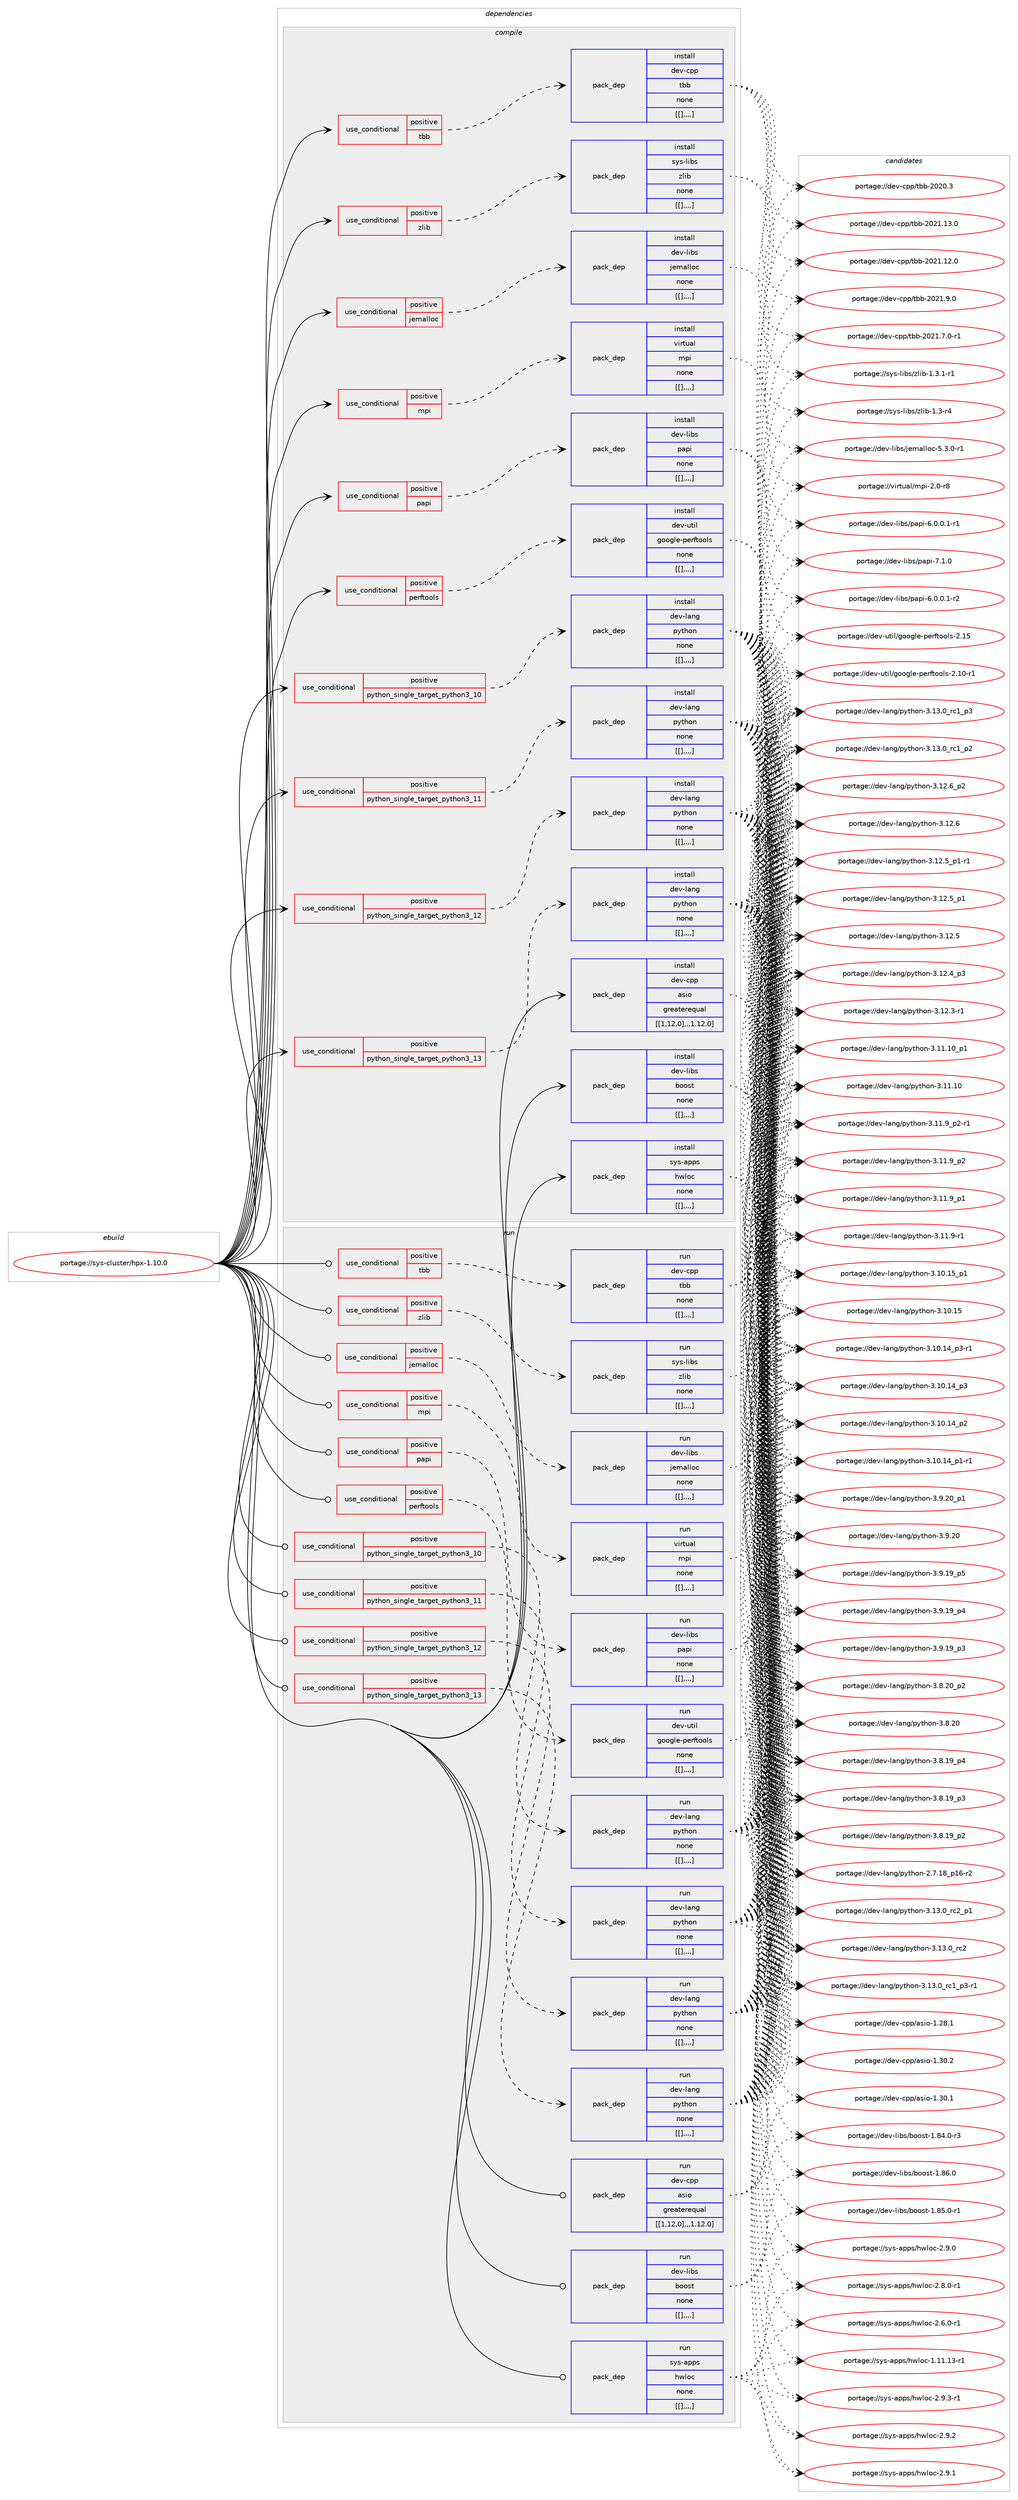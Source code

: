 digraph prolog {

# *************
# Graph options
# *************

newrank=true;
concentrate=true;
compound=true;
graph [rankdir=LR,fontname=Helvetica,fontsize=10,ranksep=1.5];#, ranksep=2.5, nodesep=0.2];
edge  [arrowhead=vee];
node  [fontname=Helvetica,fontsize=10];

# **********
# The ebuild
# **********

subgraph cluster_leftcol {
color=gray;
label=<<i>ebuild</i>>;
id [label="portage://sys-cluster/hpx-1.10.0", color=red, width=4, href="../sys-cluster/hpx-1.10.0.svg"];
}

# ****************
# The dependencies
# ****************

subgraph cluster_midcol {
color=gray;
label=<<i>dependencies</i>>;
subgraph cluster_compile {
fillcolor="#eeeeee";
style=filled;
label=<<i>compile</i>>;
subgraph cond118902 {
dependency442879 [label=<<TABLE BORDER="0" CELLBORDER="1" CELLSPACING="0" CELLPADDING="4"><TR><TD ROWSPAN="3" CELLPADDING="10">use_conditional</TD></TR><TR><TD>positive</TD></TR><TR><TD>jemalloc</TD></TR></TABLE>>, shape=none, color=red];
subgraph pack321014 {
dependency442880 [label=<<TABLE BORDER="0" CELLBORDER="1" CELLSPACING="0" CELLPADDING="4" WIDTH="220"><TR><TD ROWSPAN="6" CELLPADDING="30">pack_dep</TD></TR><TR><TD WIDTH="110">install</TD></TR><TR><TD>dev-libs</TD></TR><TR><TD>jemalloc</TD></TR><TR><TD>none</TD></TR><TR><TD>[[],,,,]</TD></TR></TABLE>>, shape=none, color=blue];
}
dependency442879:e -> dependency442880:w [weight=20,style="dashed",arrowhead="vee"];
}
id:e -> dependency442879:w [weight=20,style="solid",arrowhead="vee"];
subgraph cond118903 {
dependency442881 [label=<<TABLE BORDER="0" CELLBORDER="1" CELLSPACING="0" CELLPADDING="4"><TR><TD ROWSPAN="3" CELLPADDING="10">use_conditional</TD></TR><TR><TD>positive</TD></TR><TR><TD>mpi</TD></TR></TABLE>>, shape=none, color=red];
subgraph pack321015 {
dependency442882 [label=<<TABLE BORDER="0" CELLBORDER="1" CELLSPACING="0" CELLPADDING="4" WIDTH="220"><TR><TD ROWSPAN="6" CELLPADDING="30">pack_dep</TD></TR><TR><TD WIDTH="110">install</TD></TR><TR><TD>virtual</TD></TR><TR><TD>mpi</TD></TR><TR><TD>none</TD></TR><TR><TD>[[],,,,]</TD></TR></TABLE>>, shape=none, color=blue];
}
dependency442881:e -> dependency442882:w [weight=20,style="dashed",arrowhead="vee"];
}
id:e -> dependency442881:w [weight=20,style="solid",arrowhead="vee"];
subgraph cond118904 {
dependency442883 [label=<<TABLE BORDER="0" CELLBORDER="1" CELLSPACING="0" CELLPADDING="4"><TR><TD ROWSPAN="3" CELLPADDING="10">use_conditional</TD></TR><TR><TD>positive</TD></TR><TR><TD>papi</TD></TR></TABLE>>, shape=none, color=red];
subgraph pack321016 {
dependency442884 [label=<<TABLE BORDER="0" CELLBORDER="1" CELLSPACING="0" CELLPADDING="4" WIDTH="220"><TR><TD ROWSPAN="6" CELLPADDING="30">pack_dep</TD></TR><TR><TD WIDTH="110">install</TD></TR><TR><TD>dev-libs</TD></TR><TR><TD>papi</TD></TR><TR><TD>none</TD></TR><TR><TD>[[],,,,]</TD></TR></TABLE>>, shape=none, color=blue];
}
dependency442883:e -> dependency442884:w [weight=20,style="dashed",arrowhead="vee"];
}
id:e -> dependency442883:w [weight=20,style="solid",arrowhead="vee"];
subgraph cond118905 {
dependency442885 [label=<<TABLE BORDER="0" CELLBORDER="1" CELLSPACING="0" CELLPADDING="4"><TR><TD ROWSPAN="3" CELLPADDING="10">use_conditional</TD></TR><TR><TD>positive</TD></TR><TR><TD>perftools</TD></TR></TABLE>>, shape=none, color=red];
subgraph pack321017 {
dependency442886 [label=<<TABLE BORDER="0" CELLBORDER="1" CELLSPACING="0" CELLPADDING="4" WIDTH="220"><TR><TD ROWSPAN="6" CELLPADDING="30">pack_dep</TD></TR><TR><TD WIDTH="110">install</TD></TR><TR><TD>dev-util</TD></TR><TR><TD>google-perftools</TD></TR><TR><TD>none</TD></TR><TR><TD>[[],,,,]</TD></TR></TABLE>>, shape=none, color=blue];
}
dependency442885:e -> dependency442886:w [weight=20,style="dashed",arrowhead="vee"];
}
id:e -> dependency442885:w [weight=20,style="solid",arrowhead="vee"];
subgraph cond118906 {
dependency442887 [label=<<TABLE BORDER="0" CELLBORDER="1" CELLSPACING="0" CELLPADDING="4"><TR><TD ROWSPAN="3" CELLPADDING="10">use_conditional</TD></TR><TR><TD>positive</TD></TR><TR><TD>python_single_target_python3_10</TD></TR></TABLE>>, shape=none, color=red];
subgraph pack321018 {
dependency442888 [label=<<TABLE BORDER="0" CELLBORDER="1" CELLSPACING="0" CELLPADDING="4" WIDTH="220"><TR><TD ROWSPAN="6" CELLPADDING="30">pack_dep</TD></TR><TR><TD WIDTH="110">install</TD></TR><TR><TD>dev-lang</TD></TR><TR><TD>python</TD></TR><TR><TD>none</TD></TR><TR><TD>[[],,,,]</TD></TR></TABLE>>, shape=none, color=blue];
}
dependency442887:e -> dependency442888:w [weight=20,style="dashed",arrowhead="vee"];
}
id:e -> dependency442887:w [weight=20,style="solid",arrowhead="vee"];
subgraph cond118907 {
dependency442889 [label=<<TABLE BORDER="0" CELLBORDER="1" CELLSPACING="0" CELLPADDING="4"><TR><TD ROWSPAN="3" CELLPADDING="10">use_conditional</TD></TR><TR><TD>positive</TD></TR><TR><TD>python_single_target_python3_11</TD></TR></TABLE>>, shape=none, color=red];
subgraph pack321019 {
dependency442890 [label=<<TABLE BORDER="0" CELLBORDER="1" CELLSPACING="0" CELLPADDING="4" WIDTH="220"><TR><TD ROWSPAN="6" CELLPADDING="30">pack_dep</TD></TR><TR><TD WIDTH="110">install</TD></TR><TR><TD>dev-lang</TD></TR><TR><TD>python</TD></TR><TR><TD>none</TD></TR><TR><TD>[[],,,,]</TD></TR></TABLE>>, shape=none, color=blue];
}
dependency442889:e -> dependency442890:w [weight=20,style="dashed",arrowhead="vee"];
}
id:e -> dependency442889:w [weight=20,style="solid",arrowhead="vee"];
subgraph cond118908 {
dependency442891 [label=<<TABLE BORDER="0" CELLBORDER="1" CELLSPACING="0" CELLPADDING="4"><TR><TD ROWSPAN="3" CELLPADDING="10">use_conditional</TD></TR><TR><TD>positive</TD></TR><TR><TD>python_single_target_python3_12</TD></TR></TABLE>>, shape=none, color=red];
subgraph pack321020 {
dependency442892 [label=<<TABLE BORDER="0" CELLBORDER="1" CELLSPACING="0" CELLPADDING="4" WIDTH="220"><TR><TD ROWSPAN="6" CELLPADDING="30">pack_dep</TD></TR><TR><TD WIDTH="110">install</TD></TR><TR><TD>dev-lang</TD></TR><TR><TD>python</TD></TR><TR><TD>none</TD></TR><TR><TD>[[],,,,]</TD></TR></TABLE>>, shape=none, color=blue];
}
dependency442891:e -> dependency442892:w [weight=20,style="dashed",arrowhead="vee"];
}
id:e -> dependency442891:w [weight=20,style="solid",arrowhead="vee"];
subgraph cond118909 {
dependency442893 [label=<<TABLE BORDER="0" CELLBORDER="1" CELLSPACING="0" CELLPADDING="4"><TR><TD ROWSPAN="3" CELLPADDING="10">use_conditional</TD></TR><TR><TD>positive</TD></TR><TR><TD>python_single_target_python3_13</TD></TR></TABLE>>, shape=none, color=red];
subgraph pack321021 {
dependency442894 [label=<<TABLE BORDER="0" CELLBORDER="1" CELLSPACING="0" CELLPADDING="4" WIDTH="220"><TR><TD ROWSPAN="6" CELLPADDING="30">pack_dep</TD></TR><TR><TD WIDTH="110">install</TD></TR><TR><TD>dev-lang</TD></TR><TR><TD>python</TD></TR><TR><TD>none</TD></TR><TR><TD>[[],,,,]</TD></TR></TABLE>>, shape=none, color=blue];
}
dependency442893:e -> dependency442894:w [weight=20,style="dashed",arrowhead="vee"];
}
id:e -> dependency442893:w [weight=20,style="solid",arrowhead="vee"];
subgraph cond118910 {
dependency442895 [label=<<TABLE BORDER="0" CELLBORDER="1" CELLSPACING="0" CELLPADDING="4"><TR><TD ROWSPAN="3" CELLPADDING="10">use_conditional</TD></TR><TR><TD>positive</TD></TR><TR><TD>tbb</TD></TR></TABLE>>, shape=none, color=red];
subgraph pack321022 {
dependency442896 [label=<<TABLE BORDER="0" CELLBORDER="1" CELLSPACING="0" CELLPADDING="4" WIDTH="220"><TR><TD ROWSPAN="6" CELLPADDING="30">pack_dep</TD></TR><TR><TD WIDTH="110">install</TD></TR><TR><TD>dev-cpp</TD></TR><TR><TD>tbb</TD></TR><TR><TD>none</TD></TR><TR><TD>[[],,,,]</TD></TR></TABLE>>, shape=none, color=blue];
}
dependency442895:e -> dependency442896:w [weight=20,style="dashed",arrowhead="vee"];
}
id:e -> dependency442895:w [weight=20,style="solid",arrowhead="vee"];
subgraph cond118911 {
dependency442897 [label=<<TABLE BORDER="0" CELLBORDER="1" CELLSPACING="0" CELLPADDING="4"><TR><TD ROWSPAN="3" CELLPADDING="10">use_conditional</TD></TR><TR><TD>positive</TD></TR><TR><TD>zlib</TD></TR></TABLE>>, shape=none, color=red];
subgraph pack321023 {
dependency442898 [label=<<TABLE BORDER="0" CELLBORDER="1" CELLSPACING="0" CELLPADDING="4" WIDTH="220"><TR><TD ROWSPAN="6" CELLPADDING="30">pack_dep</TD></TR><TR><TD WIDTH="110">install</TD></TR><TR><TD>sys-libs</TD></TR><TR><TD>zlib</TD></TR><TR><TD>none</TD></TR><TR><TD>[[],,,,]</TD></TR></TABLE>>, shape=none, color=blue];
}
dependency442897:e -> dependency442898:w [weight=20,style="dashed",arrowhead="vee"];
}
id:e -> dependency442897:w [weight=20,style="solid",arrowhead="vee"];
subgraph pack321024 {
dependency442899 [label=<<TABLE BORDER="0" CELLBORDER="1" CELLSPACING="0" CELLPADDING="4" WIDTH="220"><TR><TD ROWSPAN="6" CELLPADDING="30">pack_dep</TD></TR><TR><TD WIDTH="110">install</TD></TR><TR><TD>dev-cpp</TD></TR><TR><TD>asio</TD></TR><TR><TD>greaterequal</TD></TR><TR><TD>[[1,12,0],,,1.12.0]</TD></TR></TABLE>>, shape=none, color=blue];
}
id:e -> dependency442899:w [weight=20,style="solid",arrowhead="vee"];
subgraph pack321025 {
dependency442900 [label=<<TABLE BORDER="0" CELLBORDER="1" CELLSPACING="0" CELLPADDING="4" WIDTH="220"><TR><TD ROWSPAN="6" CELLPADDING="30">pack_dep</TD></TR><TR><TD WIDTH="110">install</TD></TR><TR><TD>dev-libs</TD></TR><TR><TD>boost</TD></TR><TR><TD>none</TD></TR><TR><TD>[[],,,,]</TD></TR></TABLE>>, shape=none, color=blue];
}
id:e -> dependency442900:w [weight=20,style="solid",arrowhead="vee"];
subgraph pack321026 {
dependency442901 [label=<<TABLE BORDER="0" CELLBORDER="1" CELLSPACING="0" CELLPADDING="4" WIDTH="220"><TR><TD ROWSPAN="6" CELLPADDING="30">pack_dep</TD></TR><TR><TD WIDTH="110">install</TD></TR><TR><TD>sys-apps</TD></TR><TR><TD>hwloc</TD></TR><TR><TD>none</TD></TR><TR><TD>[[],,,,]</TD></TR></TABLE>>, shape=none, color=blue];
}
id:e -> dependency442901:w [weight=20,style="solid",arrowhead="vee"];
}
subgraph cluster_compileandrun {
fillcolor="#eeeeee";
style=filled;
label=<<i>compile and run</i>>;
}
subgraph cluster_run {
fillcolor="#eeeeee";
style=filled;
label=<<i>run</i>>;
subgraph cond118912 {
dependency442902 [label=<<TABLE BORDER="0" CELLBORDER="1" CELLSPACING="0" CELLPADDING="4"><TR><TD ROWSPAN="3" CELLPADDING="10">use_conditional</TD></TR><TR><TD>positive</TD></TR><TR><TD>jemalloc</TD></TR></TABLE>>, shape=none, color=red];
subgraph pack321027 {
dependency442903 [label=<<TABLE BORDER="0" CELLBORDER="1" CELLSPACING="0" CELLPADDING="4" WIDTH="220"><TR><TD ROWSPAN="6" CELLPADDING="30">pack_dep</TD></TR><TR><TD WIDTH="110">run</TD></TR><TR><TD>dev-libs</TD></TR><TR><TD>jemalloc</TD></TR><TR><TD>none</TD></TR><TR><TD>[[],,,,]</TD></TR></TABLE>>, shape=none, color=blue];
}
dependency442902:e -> dependency442903:w [weight=20,style="dashed",arrowhead="vee"];
}
id:e -> dependency442902:w [weight=20,style="solid",arrowhead="odot"];
subgraph cond118913 {
dependency442904 [label=<<TABLE BORDER="0" CELLBORDER="1" CELLSPACING="0" CELLPADDING="4"><TR><TD ROWSPAN="3" CELLPADDING="10">use_conditional</TD></TR><TR><TD>positive</TD></TR><TR><TD>mpi</TD></TR></TABLE>>, shape=none, color=red];
subgraph pack321028 {
dependency442905 [label=<<TABLE BORDER="0" CELLBORDER="1" CELLSPACING="0" CELLPADDING="4" WIDTH="220"><TR><TD ROWSPAN="6" CELLPADDING="30">pack_dep</TD></TR><TR><TD WIDTH="110">run</TD></TR><TR><TD>virtual</TD></TR><TR><TD>mpi</TD></TR><TR><TD>none</TD></TR><TR><TD>[[],,,,]</TD></TR></TABLE>>, shape=none, color=blue];
}
dependency442904:e -> dependency442905:w [weight=20,style="dashed",arrowhead="vee"];
}
id:e -> dependency442904:w [weight=20,style="solid",arrowhead="odot"];
subgraph cond118914 {
dependency442906 [label=<<TABLE BORDER="0" CELLBORDER="1" CELLSPACING="0" CELLPADDING="4"><TR><TD ROWSPAN="3" CELLPADDING="10">use_conditional</TD></TR><TR><TD>positive</TD></TR><TR><TD>papi</TD></TR></TABLE>>, shape=none, color=red];
subgraph pack321029 {
dependency442907 [label=<<TABLE BORDER="0" CELLBORDER="1" CELLSPACING="0" CELLPADDING="4" WIDTH="220"><TR><TD ROWSPAN="6" CELLPADDING="30">pack_dep</TD></TR><TR><TD WIDTH="110">run</TD></TR><TR><TD>dev-libs</TD></TR><TR><TD>papi</TD></TR><TR><TD>none</TD></TR><TR><TD>[[],,,,]</TD></TR></TABLE>>, shape=none, color=blue];
}
dependency442906:e -> dependency442907:w [weight=20,style="dashed",arrowhead="vee"];
}
id:e -> dependency442906:w [weight=20,style="solid",arrowhead="odot"];
subgraph cond118915 {
dependency442908 [label=<<TABLE BORDER="0" CELLBORDER="1" CELLSPACING="0" CELLPADDING="4"><TR><TD ROWSPAN="3" CELLPADDING="10">use_conditional</TD></TR><TR><TD>positive</TD></TR><TR><TD>perftools</TD></TR></TABLE>>, shape=none, color=red];
subgraph pack321030 {
dependency442909 [label=<<TABLE BORDER="0" CELLBORDER="1" CELLSPACING="0" CELLPADDING="4" WIDTH="220"><TR><TD ROWSPAN="6" CELLPADDING="30">pack_dep</TD></TR><TR><TD WIDTH="110">run</TD></TR><TR><TD>dev-util</TD></TR><TR><TD>google-perftools</TD></TR><TR><TD>none</TD></TR><TR><TD>[[],,,,]</TD></TR></TABLE>>, shape=none, color=blue];
}
dependency442908:e -> dependency442909:w [weight=20,style="dashed",arrowhead="vee"];
}
id:e -> dependency442908:w [weight=20,style="solid",arrowhead="odot"];
subgraph cond118916 {
dependency442910 [label=<<TABLE BORDER="0" CELLBORDER="1" CELLSPACING="0" CELLPADDING="4"><TR><TD ROWSPAN="3" CELLPADDING="10">use_conditional</TD></TR><TR><TD>positive</TD></TR><TR><TD>python_single_target_python3_10</TD></TR></TABLE>>, shape=none, color=red];
subgraph pack321031 {
dependency442911 [label=<<TABLE BORDER="0" CELLBORDER="1" CELLSPACING="0" CELLPADDING="4" WIDTH="220"><TR><TD ROWSPAN="6" CELLPADDING="30">pack_dep</TD></TR><TR><TD WIDTH="110">run</TD></TR><TR><TD>dev-lang</TD></TR><TR><TD>python</TD></TR><TR><TD>none</TD></TR><TR><TD>[[],,,,]</TD></TR></TABLE>>, shape=none, color=blue];
}
dependency442910:e -> dependency442911:w [weight=20,style="dashed",arrowhead="vee"];
}
id:e -> dependency442910:w [weight=20,style="solid",arrowhead="odot"];
subgraph cond118917 {
dependency442912 [label=<<TABLE BORDER="0" CELLBORDER="1" CELLSPACING="0" CELLPADDING="4"><TR><TD ROWSPAN="3" CELLPADDING="10">use_conditional</TD></TR><TR><TD>positive</TD></TR><TR><TD>python_single_target_python3_11</TD></TR></TABLE>>, shape=none, color=red];
subgraph pack321032 {
dependency442913 [label=<<TABLE BORDER="0" CELLBORDER="1" CELLSPACING="0" CELLPADDING="4" WIDTH="220"><TR><TD ROWSPAN="6" CELLPADDING="30">pack_dep</TD></TR><TR><TD WIDTH="110">run</TD></TR><TR><TD>dev-lang</TD></TR><TR><TD>python</TD></TR><TR><TD>none</TD></TR><TR><TD>[[],,,,]</TD></TR></TABLE>>, shape=none, color=blue];
}
dependency442912:e -> dependency442913:w [weight=20,style="dashed",arrowhead="vee"];
}
id:e -> dependency442912:w [weight=20,style="solid",arrowhead="odot"];
subgraph cond118918 {
dependency442914 [label=<<TABLE BORDER="0" CELLBORDER="1" CELLSPACING="0" CELLPADDING="4"><TR><TD ROWSPAN="3" CELLPADDING="10">use_conditional</TD></TR><TR><TD>positive</TD></TR><TR><TD>python_single_target_python3_12</TD></TR></TABLE>>, shape=none, color=red];
subgraph pack321033 {
dependency442915 [label=<<TABLE BORDER="0" CELLBORDER="1" CELLSPACING="0" CELLPADDING="4" WIDTH="220"><TR><TD ROWSPAN="6" CELLPADDING="30">pack_dep</TD></TR><TR><TD WIDTH="110">run</TD></TR><TR><TD>dev-lang</TD></TR><TR><TD>python</TD></TR><TR><TD>none</TD></TR><TR><TD>[[],,,,]</TD></TR></TABLE>>, shape=none, color=blue];
}
dependency442914:e -> dependency442915:w [weight=20,style="dashed",arrowhead="vee"];
}
id:e -> dependency442914:w [weight=20,style="solid",arrowhead="odot"];
subgraph cond118919 {
dependency442916 [label=<<TABLE BORDER="0" CELLBORDER="1" CELLSPACING="0" CELLPADDING="4"><TR><TD ROWSPAN="3" CELLPADDING="10">use_conditional</TD></TR><TR><TD>positive</TD></TR><TR><TD>python_single_target_python3_13</TD></TR></TABLE>>, shape=none, color=red];
subgraph pack321034 {
dependency442917 [label=<<TABLE BORDER="0" CELLBORDER="1" CELLSPACING="0" CELLPADDING="4" WIDTH="220"><TR><TD ROWSPAN="6" CELLPADDING="30">pack_dep</TD></TR><TR><TD WIDTH="110">run</TD></TR><TR><TD>dev-lang</TD></TR><TR><TD>python</TD></TR><TR><TD>none</TD></TR><TR><TD>[[],,,,]</TD></TR></TABLE>>, shape=none, color=blue];
}
dependency442916:e -> dependency442917:w [weight=20,style="dashed",arrowhead="vee"];
}
id:e -> dependency442916:w [weight=20,style="solid",arrowhead="odot"];
subgraph cond118920 {
dependency442918 [label=<<TABLE BORDER="0" CELLBORDER="1" CELLSPACING="0" CELLPADDING="4"><TR><TD ROWSPAN="3" CELLPADDING="10">use_conditional</TD></TR><TR><TD>positive</TD></TR><TR><TD>tbb</TD></TR></TABLE>>, shape=none, color=red];
subgraph pack321035 {
dependency442919 [label=<<TABLE BORDER="0" CELLBORDER="1" CELLSPACING="0" CELLPADDING="4" WIDTH="220"><TR><TD ROWSPAN="6" CELLPADDING="30">pack_dep</TD></TR><TR><TD WIDTH="110">run</TD></TR><TR><TD>dev-cpp</TD></TR><TR><TD>tbb</TD></TR><TR><TD>none</TD></TR><TR><TD>[[],,,,]</TD></TR></TABLE>>, shape=none, color=blue];
}
dependency442918:e -> dependency442919:w [weight=20,style="dashed",arrowhead="vee"];
}
id:e -> dependency442918:w [weight=20,style="solid",arrowhead="odot"];
subgraph cond118921 {
dependency442920 [label=<<TABLE BORDER="0" CELLBORDER="1" CELLSPACING="0" CELLPADDING="4"><TR><TD ROWSPAN="3" CELLPADDING="10">use_conditional</TD></TR><TR><TD>positive</TD></TR><TR><TD>zlib</TD></TR></TABLE>>, shape=none, color=red];
subgraph pack321036 {
dependency442921 [label=<<TABLE BORDER="0" CELLBORDER="1" CELLSPACING="0" CELLPADDING="4" WIDTH="220"><TR><TD ROWSPAN="6" CELLPADDING="30">pack_dep</TD></TR><TR><TD WIDTH="110">run</TD></TR><TR><TD>sys-libs</TD></TR><TR><TD>zlib</TD></TR><TR><TD>none</TD></TR><TR><TD>[[],,,,]</TD></TR></TABLE>>, shape=none, color=blue];
}
dependency442920:e -> dependency442921:w [weight=20,style="dashed",arrowhead="vee"];
}
id:e -> dependency442920:w [weight=20,style="solid",arrowhead="odot"];
subgraph pack321037 {
dependency442922 [label=<<TABLE BORDER="0" CELLBORDER="1" CELLSPACING="0" CELLPADDING="4" WIDTH="220"><TR><TD ROWSPAN="6" CELLPADDING="30">pack_dep</TD></TR><TR><TD WIDTH="110">run</TD></TR><TR><TD>dev-cpp</TD></TR><TR><TD>asio</TD></TR><TR><TD>greaterequal</TD></TR><TR><TD>[[1,12,0],,,1.12.0]</TD></TR></TABLE>>, shape=none, color=blue];
}
id:e -> dependency442922:w [weight=20,style="solid",arrowhead="odot"];
subgraph pack321038 {
dependency442923 [label=<<TABLE BORDER="0" CELLBORDER="1" CELLSPACING="0" CELLPADDING="4" WIDTH="220"><TR><TD ROWSPAN="6" CELLPADDING="30">pack_dep</TD></TR><TR><TD WIDTH="110">run</TD></TR><TR><TD>dev-libs</TD></TR><TR><TD>boost</TD></TR><TR><TD>none</TD></TR><TR><TD>[[],,,,]</TD></TR></TABLE>>, shape=none, color=blue];
}
id:e -> dependency442923:w [weight=20,style="solid",arrowhead="odot"];
subgraph pack321039 {
dependency442924 [label=<<TABLE BORDER="0" CELLBORDER="1" CELLSPACING="0" CELLPADDING="4" WIDTH="220"><TR><TD ROWSPAN="6" CELLPADDING="30">pack_dep</TD></TR><TR><TD WIDTH="110">run</TD></TR><TR><TD>sys-apps</TD></TR><TR><TD>hwloc</TD></TR><TR><TD>none</TD></TR><TR><TD>[[],,,,]</TD></TR></TABLE>>, shape=none, color=blue];
}
id:e -> dependency442924:w [weight=20,style="solid",arrowhead="odot"];
}
}

# **************
# The candidates
# **************

subgraph cluster_choices {
rank=same;
color=gray;
label=<<i>candidates</i>>;

subgraph choice321014 {
color=black;
nodesep=1;
choice10010111845108105981154710610110997108108111994553465146484511449 [label="portage://dev-libs/jemalloc-5.3.0-r1", color=red, width=4,href="../dev-libs/jemalloc-5.3.0-r1.svg"];
dependency442880:e -> choice10010111845108105981154710610110997108108111994553465146484511449:w [style=dotted,weight="100"];
}
subgraph choice321015 {
color=black;
nodesep=1;
choice1181051141161179710847109112105455046484511456 [label="portage://virtual/mpi-2.0-r8", color=red, width=4,href="../virtual/mpi-2.0-r8.svg"];
dependency442882:e -> choice1181051141161179710847109112105455046484511456:w [style=dotted,weight="100"];
}
subgraph choice321016 {
color=black;
nodesep=1;
choice10010111845108105981154711297112105455546494648 [label="portage://dev-libs/papi-7.1.0", color=red, width=4,href="../dev-libs/papi-7.1.0.svg"];
choice1001011184510810598115471129711210545544648464846494511450 [label="portage://dev-libs/papi-6.0.0.1-r2", color=red, width=4,href="../dev-libs/papi-6.0.0.1-r2.svg"];
choice1001011184510810598115471129711210545544648464846494511449 [label="portage://dev-libs/papi-6.0.0.1-r1", color=red, width=4,href="../dev-libs/papi-6.0.0.1-r1.svg"];
dependency442884:e -> choice10010111845108105981154711297112105455546494648:w [style=dotted,weight="100"];
dependency442884:e -> choice1001011184510810598115471129711210545544648464846494511450:w [style=dotted,weight="100"];
dependency442884:e -> choice1001011184510810598115471129711210545544648464846494511449:w [style=dotted,weight="100"];
}
subgraph choice321017 {
color=black;
nodesep=1;
choice1001011184511711610510847103111111103108101451121011141021161111111081154550464953 [label="portage://dev-util/google-perftools-2.15", color=red, width=4,href="../dev-util/google-perftools-2.15.svg"];
choice10010111845117116105108471031111111031081014511210111410211611111110811545504649484511449 [label="portage://dev-util/google-perftools-2.10-r1", color=red, width=4,href="../dev-util/google-perftools-2.10-r1.svg"];
dependency442886:e -> choice1001011184511711610510847103111111103108101451121011141021161111111081154550464953:w [style=dotted,weight="100"];
dependency442886:e -> choice10010111845117116105108471031111111031081014511210111410211611111110811545504649484511449:w [style=dotted,weight="100"];
}
subgraph choice321018 {
color=black;
nodesep=1;
choice100101118451089711010347112121116104111110455146495146489511499509511249 [label="portage://dev-lang/python-3.13.0_rc2_p1", color=red, width=4,href="../dev-lang/python-3.13.0_rc2_p1.svg"];
choice10010111845108971101034711212111610411111045514649514648951149950 [label="portage://dev-lang/python-3.13.0_rc2", color=red, width=4,href="../dev-lang/python-3.13.0_rc2.svg"];
choice1001011184510897110103471121211161041111104551464951464895114994995112514511449 [label="portage://dev-lang/python-3.13.0_rc1_p3-r1", color=red, width=4,href="../dev-lang/python-3.13.0_rc1_p3-r1.svg"];
choice100101118451089711010347112121116104111110455146495146489511499499511251 [label="portage://dev-lang/python-3.13.0_rc1_p3", color=red, width=4,href="../dev-lang/python-3.13.0_rc1_p3.svg"];
choice100101118451089711010347112121116104111110455146495146489511499499511250 [label="portage://dev-lang/python-3.13.0_rc1_p2", color=red, width=4,href="../dev-lang/python-3.13.0_rc1_p2.svg"];
choice100101118451089711010347112121116104111110455146495046549511250 [label="portage://dev-lang/python-3.12.6_p2", color=red, width=4,href="../dev-lang/python-3.12.6_p2.svg"];
choice10010111845108971101034711212111610411111045514649504654 [label="portage://dev-lang/python-3.12.6", color=red, width=4,href="../dev-lang/python-3.12.6.svg"];
choice1001011184510897110103471121211161041111104551464950465395112494511449 [label="portage://dev-lang/python-3.12.5_p1-r1", color=red, width=4,href="../dev-lang/python-3.12.5_p1-r1.svg"];
choice100101118451089711010347112121116104111110455146495046539511249 [label="portage://dev-lang/python-3.12.5_p1", color=red, width=4,href="../dev-lang/python-3.12.5_p1.svg"];
choice10010111845108971101034711212111610411111045514649504653 [label="portage://dev-lang/python-3.12.5", color=red, width=4,href="../dev-lang/python-3.12.5.svg"];
choice100101118451089711010347112121116104111110455146495046529511251 [label="portage://dev-lang/python-3.12.4_p3", color=red, width=4,href="../dev-lang/python-3.12.4_p3.svg"];
choice100101118451089711010347112121116104111110455146495046514511449 [label="portage://dev-lang/python-3.12.3-r1", color=red, width=4,href="../dev-lang/python-3.12.3-r1.svg"];
choice10010111845108971101034711212111610411111045514649494649489511249 [label="portage://dev-lang/python-3.11.10_p1", color=red, width=4,href="../dev-lang/python-3.11.10_p1.svg"];
choice1001011184510897110103471121211161041111104551464949464948 [label="portage://dev-lang/python-3.11.10", color=red, width=4,href="../dev-lang/python-3.11.10.svg"];
choice1001011184510897110103471121211161041111104551464949465795112504511449 [label="portage://dev-lang/python-3.11.9_p2-r1", color=red, width=4,href="../dev-lang/python-3.11.9_p2-r1.svg"];
choice100101118451089711010347112121116104111110455146494946579511250 [label="portage://dev-lang/python-3.11.9_p2", color=red, width=4,href="../dev-lang/python-3.11.9_p2.svg"];
choice100101118451089711010347112121116104111110455146494946579511249 [label="portage://dev-lang/python-3.11.9_p1", color=red, width=4,href="../dev-lang/python-3.11.9_p1.svg"];
choice100101118451089711010347112121116104111110455146494946574511449 [label="portage://dev-lang/python-3.11.9-r1", color=red, width=4,href="../dev-lang/python-3.11.9-r1.svg"];
choice10010111845108971101034711212111610411111045514649484649539511249 [label="portage://dev-lang/python-3.10.15_p1", color=red, width=4,href="../dev-lang/python-3.10.15_p1.svg"];
choice1001011184510897110103471121211161041111104551464948464953 [label="portage://dev-lang/python-3.10.15", color=red, width=4,href="../dev-lang/python-3.10.15.svg"];
choice100101118451089711010347112121116104111110455146494846495295112514511449 [label="portage://dev-lang/python-3.10.14_p3-r1", color=red, width=4,href="../dev-lang/python-3.10.14_p3-r1.svg"];
choice10010111845108971101034711212111610411111045514649484649529511251 [label="portage://dev-lang/python-3.10.14_p3", color=red, width=4,href="../dev-lang/python-3.10.14_p3.svg"];
choice10010111845108971101034711212111610411111045514649484649529511250 [label="portage://dev-lang/python-3.10.14_p2", color=red, width=4,href="../dev-lang/python-3.10.14_p2.svg"];
choice100101118451089711010347112121116104111110455146494846495295112494511449 [label="portage://dev-lang/python-3.10.14_p1-r1", color=red, width=4,href="../dev-lang/python-3.10.14_p1-r1.svg"];
choice100101118451089711010347112121116104111110455146574650489511249 [label="portage://dev-lang/python-3.9.20_p1", color=red, width=4,href="../dev-lang/python-3.9.20_p1.svg"];
choice10010111845108971101034711212111610411111045514657465048 [label="portage://dev-lang/python-3.9.20", color=red, width=4,href="../dev-lang/python-3.9.20.svg"];
choice100101118451089711010347112121116104111110455146574649579511253 [label="portage://dev-lang/python-3.9.19_p5", color=red, width=4,href="../dev-lang/python-3.9.19_p5.svg"];
choice100101118451089711010347112121116104111110455146574649579511252 [label="portage://dev-lang/python-3.9.19_p4", color=red, width=4,href="../dev-lang/python-3.9.19_p4.svg"];
choice100101118451089711010347112121116104111110455146574649579511251 [label="portage://dev-lang/python-3.9.19_p3", color=red, width=4,href="../dev-lang/python-3.9.19_p3.svg"];
choice100101118451089711010347112121116104111110455146564650489511250 [label="portage://dev-lang/python-3.8.20_p2", color=red, width=4,href="../dev-lang/python-3.8.20_p2.svg"];
choice10010111845108971101034711212111610411111045514656465048 [label="portage://dev-lang/python-3.8.20", color=red, width=4,href="../dev-lang/python-3.8.20.svg"];
choice100101118451089711010347112121116104111110455146564649579511252 [label="portage://dev-lang/python-3.8.19_p4", color=red, width=4,href="../dev-lang/python-3.8.19_p4.svg"];
choice100101118451089711010347112121116104111110455146564649579511251 [label="portage://dev-lang/python-3.8.19_p3", color=red, width=4,href="../dev-lang/python-3.8.19_p3.svg"];
choice100101118451089711010347112121116104111110455146564649579511250 [label="portage://dev-lang/python-3.8.19_p2", color=red, width=4,href="../dev-lang/python-3.8.19_p2.svg"];
choice100101118451089711010347112121116104111110455046554649569511249544511450 [label="portage://dev-lang/python-2.7.18_p16-r2", color=red, width=4,href="../dev-lang/python-2.7.18_p16-r2.svg"];
dependency442888:e -> choice100101118451089711010347112121116104111110455146495146489511499509511249:w [style=dotted,weight="100"];
dependency442888:e -> choice10010111845108971101034711212111610411111045514649514648951149950:w [style=dotted,weight="100"];
dependency442888:e -> choice1001011184510897110103471121211161041111104551464951464895114994995112514511449:w [style=dotted,weight="100"];
dependency442888:e -> choice100101118451089711010347112121116104111110455146495146489511499499511251:w [style=dotted,weight="100"];
dependency442888:e -> choice100101118451089711010347112121116104111110455146495146489511499499511250:w [style=dotted,weight="100"];
dependency442888:e -> choice100101118451089711010347112121116104111110455146495046549511250:w [style=dotted,weight="100"];
dependency442888:e -> choice10010111845108971101034711212111610411111045514649504654:w [style=dotted,weight="100"];
dependency442888:e -> choice1001011184510897110103471121211161041111104551464950465395112494511449:w [style=dotted,weight="100"];
dependency442888:e -> choice100101118451089711010347112121116104111110455146495046539511249:w [style=dotted,weight="100"];
dependency442888:e -> choice10010111845108971101034711212111610411111045514649504653:w [style=dotted,weight="100"];
dependency442888:e -> choice100101118451089711010347112121116104111110455146495046529511251:w [style=dotted,weight="100"];
dependency442888:e -> choice100101118451089711010347112121116104111110455146495046514511449:w [style=dotted,weight="100"];
dependency442888:e -> choice10010111845108971101034711212111610411111045514649494649489511249:w [style=dotted,weight="100"];
dependency442888:e -> choice1001011184510897110103471121211161041111104551464949464948:w [style=dotted,weight="100"];
dependency442888:e -> choice1001011184510897110103471121211161041111104551464949465795112504511449:w [style=dotted,weight="100"];
dependency442888:e -> choice100101118451089711010347112121116104111110455146494946579511250:w [style=dotted,weight="100"];
dependency442888:e -> choice100101118451089711010347112121116104111110455146494946579511249:w [style=dotted,weight="100"];
dependency442888:e -> choice100101118451089711010347112121116104111110455146494946574511449:w [style=dotted,weight="100"];
dependency442888:e -> choice10010111845108971101034711212111610411111045514649484649539511249:w [style=dotted,weight="100"];
dependency442888:e -> choice1001011184510897110103471121211161041111104551464948464953:w [style=dotted,weight="100"];
dependency442888:e -> choice100101118451089711010347112121116104111110455146494846495295112514511449:w [style=dotted,weight="100"];
dependency442888:e -> choice10010111845108971101034711212111610411111045514649484649529511251:w [style=dotted,weight="100"];
dependency442888:e -> choice10010111845108971101034711212111610411111045514649484649529511250:w [style=dotted,weight="100"];
dependency442888:e -> choice100101118451089711010347112121116104111110455146494846495295112494511449:w [style=dotted,weight="100"];
dependency442888:e -> choice100101118451089711010347112121116104111110455146574650489511249:w [style=dotted,weight="100"];
dependency442888:e -> choice10010111845108971101034711212111610411111045514657465048:w [style=dotted,weight="100"];
dependency442888:e -> choice100101118451089711010347112121116104111110455146574649579511253:w [style=dotted,weight="100"];
dependency442888:e -> choice100101118451089711010347112121116104111110455146574649579511252:w [style=dotted,weight="100"];
dependency442888:e -> choice100101118451089711010347112121116104111110455146574649579511251:w [style=dotted,weight="100"];
dependency442888:e -> choice100101118451089711010347112121116104111110455146564650489511250:w [style=dotted,weight="100"];
dependency442888:e -> choice10010111845108971101034711212111610411111045514656465048:w [style=dotted,weight="100"];
dependency442888:e -> choice100101118451089711010347112121116104111110455146564649579511252:w [style=dotted,weight="100"];
dependency442888:e -> choice100101118451089711010347112121116104111110455146564649579511251:w [style=dotted,weight="100"];
dependency442888:e -> choice100101118451089711010347112121116104111110455146564649579511250:w [style=dotted,weight="100"];
dependency442888:e -> choice100101118451089711010347112121116104111110455046554649569511249544511450:w [style=dotted,weight="100"];
}
subgraph choice321019 {
color=black;
nodesep=1;
choice100101118451089711010347112121116104111110455146495146489511499509511249 [label="portage://dev-lang/python-3.13.0_rc2_p1", color=red, width=4,href="../dev-lang/python-3.13.0_rc2_p1.svg"];
choice10010111845108971101034711212111610411111045514649514648951149950 [label="portage://dev-lang/python-3.13.0_rc2", color=red, width=4,href="../dev-lang/python-3.13.0_rc2.svg"];
choice1001011184510897110103471121211161041111104551464951464895114994995112514511449 [label="portage://dev-lang/python-3.13.0_rc1_p3-r1", color=red, width=4,href="../dev-lang/python-3.13.0_rc1_p3-r1.svg"];
choice100101118451089711010347112121116104111110455146495146489511499499511251 [label="portage://dev-lang/python-3.13.0_rc1_p3", color=red, width=4,href="../dev-lang/python-3.13.0_rc1_p3.svg"];
choice100101118451089711010347112121116104111110455146495146489511499499511250 [label="portage://dev-lang/python-3.13.0_rc1_p2", color=red, width=4,href="../dev-lang/python-3.13.0_rc1_p2.svg"];
choice100101118451089711010347112121116104111110455146495046549511250 [label="portage://dev-lang/python-3.12.6_p2", color=red, width=4,href="../dev-lang/python-3.12.6_p2.svg"];
choice10010111845108971101034711212111610411111045514649504654 [label="portage://dev-lang/python-3.12.6", color=red, width=4,href="../dev-lang/python-3.12.6.svg"];
choice1001011184510897110103471121211161041111104551464950465395112494511449 [label="portage://dev-lang/python-3.12.5_p1-r1", color=red, width=4,href="../dev-lang/python-3.12.5_p1-r1.svg"];
choice100101118451089711010347112121116104111110455146495046539511249 [label="portage://dev-lang/python-3.12.5_p1", color=red, width=4,href="../dev-lang/python-3.12.5_p1.svg"];
choice10010111845108971101034711212111610411111045514649504653 [label="portage://dev-lang/python-3.12.5", color=red, width=4,href="../dev-lang/python-3.12.5.svg"];
choice100101118451089711010347112121116104111110455146495046529511251 [label="portage://dev-lang/python-3.12.4_p3", color=red, width=4,href="../dev-lang/python-3.12.4_p3.svg"];
choice100101118451089711010347112121116104111110455146495046514511449 [label="portage://dev-lang/python-3.12.3-r1", color=red, width=4,href="../dev-lang/python-3.12.3-r1.svg"];
choice10010111845108971101034711212111610411111045514649494649489511249 [label="portage://dev-lang/python-3.11.10_p1", color=red, width=4,href="../dev-lang/python-3.11.10_p1.svg"];
choice1001011184510897110103471121211161041111104551464949464948 [label="portage://dev-lang/python-3.11.10", color=red, width=4,href="../dev-lang/python-3.11.10.svg"];
choice1001011184510897110103471121211161041111104551464949465795112504511449 [label="portage://dev-lang/python-3.11.9_p2-r1", color=red, width=4,href="../dev-lang/python-3.11.9_p2-r1.svg"];
choice100101118451089711010347112121116104111110455146494946579511250 [label="portage://dev-lang/python-3.11.9_p2", color=red, width=4,href="../dev-lang/python-3.11.9_p2.svg"];
choice100101118451089711010347112121116104111110455146494946579511249 [label="portage://dev-lang/python-3.11.9_p1", color=red, width=4,href="../dev-lang/python-3.11.9_p1.svg"];
choice100101118451089711010347112121116104111110455146494946574511449 [label="portage://dev-lang/python-3.11.9-r1", color=red, width=4,href="../dev-lang/python-3.11.9-r1.svg"];
choice10010111845108971101034711212111610411111045514649484649539511249 [label="portage://dev-lang/python-3.10.15_p1", color=red, width=4,href="../dev-lang/python-3.10.15_p1.svg"];
choice1001011184510897110103471121211161041111104551464948464953 [label="portage://dev-lang/python-3.10.15", color=red, width=4,href="../dev-lang/python-3.10.15.svg"];
choice100101118451089711010347112121116104111110455146494846495295112514511449 [label="portage://dev-lang/python-3.10.14_p3-r1", color=red, width=4,href="../dev-lang/python-3.10.14_p3-r1.svg"];
choice10010111845108971101034711212111610411111045514649484649529511251 [label="portage://dev-lang/python-3.10.14_p3", color=red, width=4,href="../dev-lang/python-3.10.14_p3.svg"];
choice10010111845108971101034711212111610411111045514649484649529511250 [label="portage://dev-lang/python-3.10.14_p2", color=red, width=4,href="../dev-lang/python-3.10.14_p2.svg"];
choice100101118451089711010347112121116104111110455146494846495295112494511449 [label="portage://dev-lang/python-3.10.14_p1-r1", color=red, width=4,href="../dev-lang/python-3.10.14_p1-r1.svg"];
choice100101118451089711010347112121116104111110455146574650489511249 [label="portage://dev-lang/python-3.9.20_p1", color=red, width=4,href="../dev-lang/python-3.9.20_p1.svg"];
choice10010111845108971101034711212111610411111045514657465048 [label="portage://dev-lang/python-3.9.20", color=red, width=4,href="../dev-lang/python-3.9.20.svg"];
choice100101118451089711010347112121116104111110455146574649579511253 [label="portage://dev-lang/python-3.9.19_p5", color=red, width=4,href="../dev-lang/python-3.9.19_p5.svg"];
choice100101118451089711010347112121116104111110455146574649579511252 [label="portage://dev-lang/python-3.9.19_p4", color=red, width=4,href="../dev-lang/python-3.9.19_p4.svg"];
choice100101118451089711010347112121116104111110455146574649579511251 [label="portage://dev-lang/python-3.9.19_p3", color=red, width=4,href="../dev-lang/python-3.9.19_p3.svg"];
choice100101118451089711010347112121116104111110455146564650489511250 [label="portage://dev-lang/python-3.8.20_p2", color=red, width=4,href="../dev-lang/python-3.8.20_p2.svg"];
choice10010111845108971101034711212111610411111045514656465048 [label="portage://dev-lang/python-3.8.20", color=red, width=4,href="../dev-lang/python-3.8.20.svg"];
choice100101118451089711010347112121116104111110455146564649579511252 [label="portage://dev-lang/python-3.8.19_p4", color=red, width=4,href="../dev-lang/python-3.8.19_p4.svg"];
choice100101118451089711010347112121116104111110455146564649579511251 [label="portage://dev-lang/python-3.8.19_p3", color=red, width=4,href="../dev-lang/python-3.8.19_p3.svg"];
choice100101118451089711010347112121116104111110455146564649579511250 [label="portage://dev-lang/python-3.8.19_p2", color=red, width=4,href="../dev-lang/python-3.8.19_p2.svg"];
choice100101118451089711010347112121116104111110455046554649569511249544511450 [label="portage://dev-lang/python-2.7.18_p16-r2", color=red, width=4,href="../dev-lang/python-2.7.18_p16-r2.svg"];
dependency442890:e -> choice100101118451089711010347112121116104111110455146495146489511499509511249:w [style=dotted,weight="100"];
dependency442890:e -> choice10010111845108971101034711212111610411111045514649514648951149950:w [style=dotted,weight="100"];
dependency442890:e -> choice1001011184510897110103471121211161041111104551464951464895114994995112514511449:w [style=dotted,weight="100"];
dependency442890:e -> choice100101118451089711010347112121116104111110455146495146489511499499511251:w [style=dotted,weight="100"];
dependency442890:e -> choice100101118451089711010347112121116104111110455146495146489511499499511250:w [style=dotted,weight="100"];
dependency442890:e -> choice100101118451089711010347112121116104111110455146495046549511250:w [style=dotted,weight="100"];
dependency442890:e -> choice10010111845108971101034711212111610411111045514649504654:w [style=dotted,weight="100"];
dependency442890:e -> choice1001011184510897110103471121211161041111104551464950465395112494511449:w [style=dotted,weight="100"];
dependency442890:e -> choice100101118451089711010347112121116104111110455146495046539511249:w [style=dotted,weight="100"];
dependency442890:e -> choice10010111845108971101034711212111610411111045514649504653:w [style=dotted,weight="100"];
dependency442890:e -> choice100101118451089711010347112121116104111110455146495046529511251:w [style=dotted,weight="100"];
dependency442890:e -> choice100101118451089711010347112121116104111110455146495046514511449:w [style=dotted,weight="100"];
dependency442890:e -> choice10010111845108971101034711212111610411111045514649494649489511249:w [style=dotted,weight="100"];
dependency442890:e -> choice1001011184510897110103471121211161041111104551464949464948:w [style=dotted,weight="100"];
dependency442890:e -> choice1001011184510897110103471121211161041111104551464949465795112504511449:w [style=dotted,weight="100"];
dependency442890:e -> choice100101118451089711010347112121116104111110455146494946579511250:w [style=dotted,weight="100"];
dependency442890:e -> choice100101118451089711010347112121116104111110455146494946579511249:w [style=dotted,weight="100"];
dependency442890:e -> choice100101118451089711010347112121116104111110455146494946574511449:w [style=dotted,weight="100"];
dependency442890:e -> choice10010111845108971101034711212111610411111045514649484649539511249:w [style=dotted,weight="100"];
dependency442890:e -> choice1001011184510897110103471121211161041111104551464948464953:w [style=dotted,weight="100"];
dependency442890:e -> choice100101118451089711010347112121116104111110455146494846495295112514511449:w [style=dotted,weight="100"];
dependency442890:e -> choice10010111845108971101034711212111610411111045514649484649529511251:w [style=dotted,weight="100"];
dependency442890:e -> choice10010111845108971101034711212111610411111045514649484649529511250:w [style=dotted,weight="100"];
dependency442890:e -> choice100101118451089711010347112121116104111110455146494846495295112494511449:w [style=dotted,weight="100"];
dependency442890:e -> choice100101118451089711010347112121116104111110455146574650489511249:w [style=dotted,weight="100"];
dependency442890:e -> choice10010111845108971101034711212111610411111045514657465048:w [style=dotted,weight="100"];
dependency442890:e -> choice100101118451089711010347112121116104111110455146574649579511253:w [style=dotted,weight="100"];
dependency442890:e -> choice100101118451089711010347112121116104111110455146574649579511252:w [style=dotted,weight="100"];
dependency442890:e -> choice100101118451089711010347112121116104111110455146574649579511251:w [style=dotted,weight="100"];
dependency442890:e -> choice100101118451089711010347112121116104111110455146564650489511250:w [style=dotted,weight="100"];
dependency442890:e -> choice10010111845108971101034711212111610411111045514656465048:w [style=dotted,weight="100"];
dependency442890:e -> choice100101118451089711010347112121116104111110455146564649579511252:w [style=dotted,weight="100"];
dependency442890:e -> choice100101118451089711010347112121116104111110455146564649579511251:w [style=dotted,weight="100"];
dependency442890:e -> choice100101118451089711010347112121116104111110455146564649579511250:w [style=dotted,weight="100"];
dependency442890:e -> choice100101118451089711010347112121116104111110455046554649569511249544511450:w [style=dotted,weight="100"];
}
subgraph choice321020 {
color=black;
nodesep=1;
choice100101118451089711010347112121116104111110455146495146489511499509511249 [label="portage://dev-lang/python-3.13.0_rc2_p1", color=red, width=4,href="../dev-lang/python-3.13.0_rc2_p1.svg"];
choice10010111845108971101034711212111610411111045514649514648951149950 [label="portage://dev-lang/python-3.13.0_rc2", color=red, width=4,href="../dev-lang/python-3.13.0_rc2.svg"];
choice1001011184510897110103471121211161041111104551464951464895114994995112514511449 [label="portage://dev-lang/python-3.13.0_rc1_p3-r1", color=red, width=4,href="../dev-lang/python-3.13.0_rc1_p3-r1.svg"];
choice100101118451089711010347112121116104111110455146495146489511499499511251 [label="portage://dev-lang/python-3.13.0_rc1_p3", color=red, width=4,href="../dev-lang/python-3.13.0_rc1_p3.svg"];
choice100101118451089711010347112121116104111110455146495146489511499499511250 [label="portage://dev-lang/python-3.13.0_rc1_p2", color=red, width=4,href="../dev-lang/python-3.13.0_rc1_p2.svg"];
choice100101118451089711010347112121116104111110455146495046549511250 [label="portage://dev-lang/python-3.12.6_p2", color=red, width=4,href="../dev-lang/python-3.12.6_p2.svg"];
choice10010111845108971101034711212111610411111045514649504654 [label="portage://dev-lang/python-3.12.6", color=red, width=4,href="../dev-lang/python-3.12.6.svg"];
choice1001011184510897110103471121211161041111104551464950465395112494511449 [label="portage://dev-lang/python-3.12.5_p1-r1", color=red, width=4,href="../dev-lang/python-3.12.5_p1-r1.svg"];
choice100101118451089711010347112121116104111110455146495046539511249 [label="portage://dev-lang/python-3.12.5_p1", color=red, width=4,href="../dev-lang/python-3.12.5_p1.svg"];
choice10010111845108971101034711212111610411111045514649504653 [label="portage://dev-lang/python-3.12.5", color=red, width=4,href="../dev-lang/python-3.12.5.svg"];
choice100101118451089711010347112121116104111110455146495046529511251 [label="portage://dev-lang/python-3.12.4_p3", color=red, width=4,href="../dev-lang/python-3.12.4_p3.svg"];
choice100101118451089711010347112121116104111110455146495046514511449 [label="portage://dev-lang/python-3.12.3-r1", color=red, width=4,href="../dev-lang/python-3.12.3-r1.svg"];
choice10010111845108971101034711212111610411111045514649494649489511249 [label="portage://dev-lang/python-3.11.10_p1", color=red, width=4,href="../dev-lang/python-3.11.10_p1.svg"];
choice1001011184510897110103471121211161041111104551464949464948 [label="portage://dev-lang/python-3.11.10", color=red, width=4,href="../dev-lang/python-3.11.10.svg"];
choice1001011184510897110103471121211161041111104551464949465795112504511449 [label="portage://dev-lang/python-3.11.9_p2-r1", color=red, width=4,href="../dev-lang/python-3.11.9_p2-r1.svg"];
choice100101118451089711010347112121116104111110455146494946579511250 [label="portage://dev-lang/python-3.11.9_p2", color=red, width=4,href="../dev-lang/python-3.11.9_p2.svg"];
choice100101118451089711010347112121116104111110455146494946579511249 [label="portage://dev-lang/python-3.11.9_p1", color=red, width=4,href="../dev-lang/python-3.11.9_p1.svg"];
choice100101118451089711010347112121116104111110455146494946574511449 [label="portage://dev-lang/python-3.11.9-r1", color=red, width=4,href="../dev-lang/python-3.11.9-r1.svg"];
choice10010111845108971101034711212111610411111045514649484649539511249 [label="portage://dev-lang/python-3.10.15_p1", color=red, width=4,href="../dev-lang/python-3.10.15_p1.svg"];
choice1001011184510897110103471121211161041111104551464948464953 [label="portage://dev-lang/python-3.10.15", color=red, width=4,href="../dev-lang/python-3.10.15.svg"];
choice100101118451089711010347112121116104111110455146494846495295112514511449 [label="portage://dev-lang/python-3.10.14_p3-r1", color=red, width=4,href="../dev-lang/python-3.10.14_p3-r1.svg"];
choice10010111845108971101034711212111610411111045514649484649529511251 [label="portage://dev-lang/python-3.10.14_p3", color=red, width=4,href="../dev-lang/python-3.10.14_p3.svg"];
choice10010111845108971101034711212111610411111045514649484649529511250 [label="portage://dev-lang/python-3.10.14_p2", color=red, width=4,href="../dev-lang/python-3.10.14_p2.svg"];
choice100101118451089711010347112121116104111110455146494846495295112494511449 [label="portage://dev-lang/python-3.10.14_p1-r1", color=red, width=4,href="../dev-lang/python-3.10.14_p1-r1.svg"];
choice100101118451089711010347112121116104111110455146574650489511249 [label="portage://dev-lang/python-3.9.20_p1", color=red, width=4,href="../dev-lang/python-3.9.20_p1.svg"];
choice10010111845108971101034711212111610411111045514657465048 [label="portage://dev-lang/python-3.9.20", color=red, width=4,href="../dev-lang/python-3.9.20.svg"];
choice100101118451089711010347112121116104111110455146574649579511253 [label="portage://dev-lang/python-3.9.19_p5", color=red, width=4,href="../dev-lang/python-3.9.19_p5.svg"];
choice100101118451089711010347112121116104111110455146574649579511252 [label="portage://dev-lang/python-3.9.19_p4", color=red, width=4,href="../dev-lang/python-3.9.19_p4.svg"];
choice100101118451089711010347112121116104111110455146574649579511251 [label="portage://dev-lang/python-3.9.19_p3", color=red, width=4,href="../dev-lang/python-3.9.19_p3.svg"];
choice100101118451089711010347112121116104111110455146564650489511250 [label="portage://dev-lang/python-3.8.20_p2", color=red, width=4,href="../dev-lang/python-3.8.20_p2.svg"];
choice10010111845108971101034711212111610411111045514656465048 [label="portage://dev-lang/python-3.8.20", color=red, width=4,href="../dev-lang/python-3.8.20.svg"];
choice100101118451089711010347112121116104111110455146564649579511252 [label="portage://dev-lang/python-3.8.19_p4", color=red, width=4,href="../dev-lang/python-3.8.19_p4.svg"];
choice100101118451089711010347112121116104111110455146564649579511251 [label="portage://dev-lang/python-3.8.19_p3", color=red, width=4,href="../dev-lang/python-3.8.19_p3.svg"];
choice100101118451089711010347112121116104111110455146564649579511250 [label="portage://dev-lang/python-3.8.19_p2", color=red, width=4,href="../dev-lang/python-3.8.19_p2.svg"];
choice100101118451089711010347112121116104111110455046554649569511249544511450 [label="portage://dev-lang/python-2.7.18_p16-r2", color=red, width=4,href="../dev-lang/python-2.7.18_p16-r2.svg"];
dependency442892:e -> choice100101118451089711010347112121116104111110455146495146489511499509511249:w [style=dotted,weight="100"];
dependency442892:e -> choice10010111845108971101034711212111610411111045514649514648951149950:w [style=dotted,weight="100"];
dependency442892:e -> choice1001011184510897110103471121211161041111104551464951464895114994995112514511449:w [style=dotted,weight="100"];
dependency442892:e -> choice100101118451089711010347112121116104111110455146495146489511499499511251:w [style=dotted,weight="100"];
dependency442892:e -> choice100101118451089711010347112121116104111110455146495146489511499499511250:w [style=dotted,weight="100"];
dependency442892:e -> choice100101118451089711010347112121116104111110455146495046549511250:w [style=dotted,weight="100"];
dependency442892:e -> choice10010111845108971101034711212111610411111045514649504654:w [style=dotted,weight="100"];
dependency442892:e -> choice1001011184510897110103471121211161041111104551464950465395112494511449:w [style=dotted,weight="100"];
dependency442892:e -> choice100101118451089711010347112121116104111110455146495046539511249:w [style=dotted,weight="100"];
dependency442892:e -> choice10010111845108971101034711212111610411111045514649504653:w [style=dotted,weight="100"];
dependency442892:e -> choice100101118451089711010347112121116104111110455146495046529511251:w [style=dotted,weight="100"];
dependency442892:e -> choice100101118451089711010347112121116104111110455146495046514511449:w [style=dotted,weight="100"];
dependency442892:e -> choice10010111845108971101034711212111610411111045514649494649489511249:w [style=dotted,weight="100"];
dependency442892:e -> choice1001011184510897110103471121211161041111104551464949464948:w [style=dotted,weight="100"];
dependency442892:e -> choice1001011184510897110103471121211161041111104551464949465795112504511449:w [style=dotted,weight="100"];
dependency442892:e -> choice100101118451089711010347112121116104111110455146494946579511250:w [style=dotted,weight="100"];
dependency442892:e -> choice100101118451089711010347112121116104111110455146494946579511249:w [style=dotted,weight="100"];
dependency442892:e -> choice100101118451089711010347112121116104111110455146494946574511449:w [style=dotted,weight="100"];
dependency442892:e -> choice10010111845108971101034711212111610411111045514649484649539511249:w [style=dotted,weight="100"];
dependency442892:e -> choice1001011184510897110103471121211161041111104551464948464953:w [style=dotted,weight="100"];
dependency442892:e -> choice100101118451089711010347112121116104111110455146494846495295112514511449:w [style=dotted,weight="100"];
dependency442892:e -> choice10010111845108971101034711212111610411111045514649484649529511251:w [style=dotted,weight="100"];
dependency442892:e -> choice10010111845108971101034711212111610411111045514649484649529511250:w [style=dotted,weight="100"];
dependency442892:e -> choice100101118451089711010347112121116104111110455146494846495295112494511449:w [style=dotted,weight="100"];
dependency442892:e -> choice100101118451089711010347112121116104111110455146574650489511249:w [style=dotted,weight="100"];
dependency442892:e -> choice10010111845108971101034711212111610411111045514657465048:w [style=dotted,weight="100"];
dependency442892:e -> choice100101118451089711010347112121116104111110455146574649579511253:w [style=dotted,weight="100"];
dependency442892:e -> choice100101118451089711010347112121116104111110455146574649579511252:w [style=dotted,weight="100"];
dependency442892:e -> choice100101118451089711010347112121116104111110455146574649579511251:w [style=dotted,weight="100"];
dependency442892:e -> choice100101118451089711010347112121116104111110455146564650489511250:w [style=dotted,weight="100"];
dependency442892:e -> choice10010111845108971101034711212111610411111045514656465048:w [style=dotted,weight="100"];
dependency442892:e -> choice100101118451089711010347112121116104111110455146564649579511252:w [style=dotted,weight="100"];
dependency442892:e -> choice100101118451089711010347112121116104111110455146564649579511251:w [style=dotted,weight="100"];
dependency442892:e -> choice100101118451089711010347112121116104111110455146564649579511250:w [style=dotted,weight="100"];
dependency442892:e -> choice100101118451089711010347112121116104111110455046554649569511249544511450:w [style=dotted,weight="100"];
}
subgraph choice321021 {
color=black;
nodesep=1;
choice100101118451089711010347112121116104111110455146495146489511499509511249 [label="portage://dev-lang/python-3.13.0_rc2_p1", color=red, width=4,href="../dev-lang/python-3.13.0_rc2_p1.svg"];
choice10010111845108971101034711212111610411111045514649514648951149950 [label="portage://dev-lang/python-3.13.0_rc2", color=red, width=4,href="../dev-lang/python-3.13.0_rc2.svg"];
choice1001011184510897110103471121211161041111104551464951464895114994995112514511449 [label="portage://dev-lang/python-3.13.0_rc1_p3-r1", color=red, width=4,href="../dev-lang/python-3.13.0_rc1_p3-r1.svg"];
choice100101118451089711010347112121116104111110455146495146489511499499511251 [label="portage://dev-lang/python-3.13.0_rc1_p3", color=red, width=4,href="../dev-lang/python-3.13.0_rc1_p3.svg"];
choice100101118451089711010347112121116104111110455146495146489511499499511250 [label="portage://dev-lang/python-3.13.0_rc1_p2", color=red, width=4,href="../dev-lang/python-3.13.0_rc1_p2.svg"];
choice100101118451089711010347112121116104111110455146495046549511250 [label="portage://dev-lang/python-3.12.6_p2", color=red, width=4,href="../dev-lang/python-3.12.6_p2.svg"];
choice10010111845108971101034711212111610411111045514649504654 [label="portage://dev-lang/python-3.12.6", color=red, width=4,href="../dev-lang/python-3.12.6.svg"];
choice1001011184510897110103471121211161041111104551464950465395112494511449 [label="portage://dev-lang/python-3.12.5_p1-r1", color=red, width=4,href="../dev-lang/python-3.12.5_p1-r1.svg"];
choice100101118451089711010347112121116104111110455146495046539511249 [label="portage://dev-lang/python-3.12.5_p1", color=red, width=4,href="../dev-lang/python-3.12.5_p1.svg"];
choice10010111845108971101034711212111610411111045514649504653 [label="portage://dev-lang/python-3.12.5", color=red, width=4,href="../dev-lang/python-3.12.5.svg"];
choice100101118451089711010347112121116104111110455146495046529511251 [label="portage://dev-lang/python-3.12.4_p3", color=red, width=4,href="../dev-lang/python-3.12.4_p3.svg"];
choice100101118451089711010347112121116104111110455146495046514511449 [label="portage://dev-lang/python-3.12.3-r1", color=red, width=4,href="../dev-lang/python-3.12.3-r1.svg"];
choice10010111845108971101034711212111610411111045514649494649489511249 [label="portage://dev-lang/python-3.11.10_p1", color=red, width=4,href="../dev-lang/python-3.11.10_p1.svg"];
choice1001011184510897110103471121211161041111104551464949464948 [label="portage://dev-lang/python-3.11.10", color=red, width=4,href="../dev-lang/python-3.11.10.svg"];
choice1001011184510897110103471121211161041111104551464949465795112504511449 [label="portage://dev-lang/python-3.11.9_p2-r1", color=red, width=4,href="../dev-lang/python-3.11.9_p2-r1.svg"];
choice100101118451089711010347112121116104111110455146494946579511250 [label="portage://dev-lang/python-3.11.9_p2", color=red, width=4,href="../dev-lang/python-3.11.9_p2.svg"];
choice100101118451089711010347112121116104111110455146494946579511249 [label="portage://dev-lang/python-3.11.9_p1", color=red, width=4,href="../dev-lang/python-3.11.9_p1.svg"];
choice100101118451089711010347112121116104111110455146494946574511449 [label="portage://dev-lang/python-3.11.9-r1", color=red, width=4,href="../dev-lang/python-3.11.9-r1.svg"];
choice10010111845108971101034711212111610411111045514649484649539511249 [label="portage://dev-lang/python-3.10.15_p1", color=red, width=4,href="../dev-lang/python-3.10.15_p1.svg"];
choice1001011184510897110103471121211161041111104551464948464953 [label="portage://dev-lang/python-3.10.15", color=red, width=4,href="../dev-lang/python-3.10.15.svg"];
choice100101118451089711010347112121116104111110455146494846495295112514511449 [label="portage://dev-lang/python-3.10.14_p3-r1", color=red, width=4,href="../dev-lang/python-3.10.14_p3-r1.svg"];
choice10010111845108971101034711212111610411111045514649484649529511251 [label="portage://dev-lang/python-3.10.14_p3", color=red, width=4,href="../dev-lang/python-3.10.14_p3.svg"];
choice10010111845108971101034711212111610411111045514649484649529511250 [label="portage://dev-lang/python-3.10.14_p2", color=red, width=4,href="../dev-lang/python-3.10.14_p2.svg"];
choice100101118451089711010347112121116104111110455146494846495295112494511449 [label="portage://dev-lang/python-3.10.14_p1-r1", color=red, width=4,href="../dev-lang/python-3.10.14_p1-r1.svg"];
choice100101118451089711010347112121116104111110455146574650489511249 [label="portage://dev-lang/python-3.9.20_p1", color=red, width=4,href="../dev-lang/python-3.9.20_p1.svg"];
choice10010111845108971101034711212111610411111045514657465048 [label="portage://dev-lang/python-3.9.20", color=red, width=4,href="../dev-lang/python-3.9.20.svg"];
choice100101118451089711010347112121116104111110455146574649579511253 [label="portage://dev-lang/python-3.9.19_p5", color=red, width=4,href="../dev-lang/python-3.9.19_p5.svg"];
choice100101118451089711010347112121116104111110455146574649579511252 [label="portage://dev-lang/python-3.9.19_p4", color=red, width=4,href="../dev-lang/python-3.9.19_p4.svg"];
choice100101118451089711010347112121116104111110455146574649579511251 [label="portage://dev-lang/python-3.9.19_p3", color=red, width=4,href="../dev-lang/python-3.9.19_p3.svg"];
choice100101118451089711010347112121116104111110455146564650489511250 [label="portage://dev-lang/python-3.8.20_p2", color=red, width=4,href="../dev-lang/python-3.8.20_p2.svg"];
choice10010111845108971101034711212111610411111045514656465048 [label="portage://dev-lang/python-3.8.20", color=red, width=4,href="../dev-lang/python-3.8.20.svg"];
choice100101118451089711010347112121116104111110455146564649579511252 [label="portage://dev-lang/python-3.8.19_p4", color=red, width=4,href="../dev-lang/python-3.8.19_p4.svg"];
choice100101118451089711010347112121116104111110455146564649579511251 [label="portage://dev-lang/python-3.8.19_p3", color=red, width=4,href="../dev-lang/python-3.8.19_p3.svg"];
choice100101118451089711010347112121116104111110455146564649579511250 [label="portage://dev-lang/python-3.8.19_p2", color=red, width=4,href="../dev-lang/python-3.8.19_p2.svg"];
choice100101118451089711010347112121116104111110455046554649569511249544511450 [label="portage://dev-lang/python-2.7.18_p16-r2", color=red, width=4,href="../dev-lang/python-2.7.18_p16-r2.svg"];
dependency442894:e -> choice100101118451089711010347112121116104111110455146495146489511499509511249:w [style=dotted,weight="100"];
dependency442894:e -> choice10010111845108971101034711212111610411111045514649514648951149950:w [style=dotted,weight="100"];
dependency442894:e -> choice1001011184510897110103471121211161041111104551464951464895114994995112514511449:w [style=dotted,weight="100"];
dependency442894:e -> choice100101118451089711010347112121116104111110455146495146489511499499511251:w [style=dotted,weight="100"];
dependency442894:e -> choice100101118451089711010347112121116104111110455146495146489511499499511250:w [style=dotted,weight="100"];
dependency442894:e -> choice100101118451089711010347112121116104111110455146495046549511250:w [style=dotted,weight="100"];
dependency442894:e -> choice10010111845108971101034711212111610411111045514649504654:w [style=dotted,weight="100"];
dependency442894:e -> choice1001011184510897110103471121211161041111104551464950465395112494511449:w [style=dotted,weight="100"];
dependency442894:e -> choice100101118451089711010347112121116104111110455146495046539511249:w [style=dotted,weight="100"];
dependency442894:e -> choice10010111845108971101034711212111610411111045514649504653:w [style=dotted,weight="100"];
dependency442894:e -> choice100101118451089711010347112121116104111110455146495046529511251:w [style=dotted,weight="100"];
dependency442894:e -> choice100101118451089711010347112121116104111110455146495046514511449:w [style=dotted,weight="100"];
dependency442894:e -> choice10010111845108971101034711212111610411111045514649494649489511249:w [style=dotted,weight="100"];
dependency442894:e -> choice1001011184510897110103471121211161041111104551464949464948:w [style=dotted,weight="100"];
dependency442894:e -> choice1001011184510897110103471121211161041111104551464949465795112504511449:w [style=dotted,weight="100"];
dependency442894:e -> choice100101118451089711010347112121116104111110455146494946579511250:w [style=dotted,weight="100"];
dependency442894:e -> choice100101118451089711010347112121116104111110455146494946579511249:w [style=dotted,weight="100"];
dependency442894:e -> choice100101118451089711010347112121116104111110455146494946574511449:w [style=dotted,weight="100"];
dependency442894:e -> choice10010111845108971101034711212111610411111045514649484649539511249:w [style=dotted,weight="100"];
dependency442894:e -> choice1001011184510897110103471121211161041111104551464948464953:w [style=dotted,weight="100"];
dependency442894:e -> choice100101118451089711010347112121116104111110455146494846495295112514511449:w [style=dotted,weight="100"];
dependency442894:e -> choice10010111845108971101034711212111610411111045514649484649529511251:w [style=dotted,weight="100"];
dependency442894:e -> choice10010111845108971101034711212111610411111045514649484649529511250:w [style=dotted,weight="100"];
dependency442894:e -> choice100101118451089711010347112121116104111110455146494846495295112494511449:w [style=dotted,weight="100"];
dependency442894:e -> choice100101118451089711010347112121116104111110455146574650489511249:w [style=dotted,weight="100"];
dependency442894:e -> choice10010111845108971101034711212111610411111045514657465048:w [style=dotted,weight="100"];
dependency442894:e -> choice100101118451089711010347112121116104111110455146574649579511253:w [style=dotted,weight="100"];
dependency442894:e -> choice100101118451089711010347112121116104111110455146574649579511252:w [style=dotted,weight="100"];
dependency442894:e -> choice100101118451089711010347112121116104111110455146574649579511251:w [style=dotted,weight="100"];
dependency442894:e -> choice100101118451089711010347112121116104111110455146564650489511250:w [style=dotted,weight="100"];
dependency442894:e -> choice10010111845108971101034711212111610411111045514656465048:w [style=dotted,weight="100"];
dependency442894:e -> choice100101118451089711010347112121116104111110455146564649579511252:w [style=dotted,weight="100"];
dependency442894:e -> choice100101118451089711010347112121116104111110455146564649579511251:w [style=dotted,weight="100"];
dependency442894:e -> choice100101118451089711010347112121116104111110455146564649579511250:w [style=dotted,weight="100"];
dependency442894:e -> choice100101118451089711010347112121116104111110455046554649569511249544511450:w [style=dotted,weight="100"];
}
subgraph choice321022 {
color=black;
nodesep=1;
choice100101118459911211247116989845504850494649514648 [label="portage://dev-cpp/tbb-2021.13.0", color=red, width=4,href="../dev-cpp/tbb-2021.13.0.svg"];
choice100101118459911211247116989845504850494649504648 [label="portage://dev-cpp/tbb-2021.12.0", color=red, width=4,href="../dev-cpp/tbb-2021.12.0.svg"];
choice1001011184599112112471169898455048504946574648 [label="portage://dev-cpp/tbb-2021.9.0", color=red, width=4,href="../dev-cpp/tbb-2021.9.0.svg"];
choice10010111845991121124711698984550485049465546484511449 [label="portage://dev-cpp/tbb-2021.7.0-r1", color=red, width=4,href="../dev-cpp/tbb-2021.7.0-r1.svg"];
choice100101118459911211247116989845504850484651 [label="portage://dev-cpp/tbb-2020.3", color=red, width=4,href="../dev-cpp/tbb-2020.3.svg"];
dependency442896:e -> choice100101118459911211247116989845504850494649514648:w [style=dotted,weight="100"];
dependency442896:e -> choice100101118459911211247116989845504850494649504648:w [style=dotted,weight="100"];
dependency442896:e -> choice1001011184599112112471169898455048504946574648:w [style=dotted,weight="100"];
dependency442896:e -> choice10010111845991121124711698984550485049465546484511449:w [style=dotted,weight="100"];
dependency442896:e -> choice100101118459911211247116989845504850484651:w [style=dotted,weight="100"];
}
subgraph choice321023 {
color=black;
nodesep=1;
choice115121115451081059811547122108105984549465146494511449 [label="portage://sys-libs/zlib-1.3.1-r1", color=red, width=4,href="../sys-libs/zlib-1.3.1-r1.svg"];
choice11512111545108105981154712210810598454946514511452 [label="portage://sys-libs/zlib-1.3-r4", color=red, width=4,href="../sys-libs/zlib-1.3-r4.svg"];
dependency442898:e -> choice115121115451081059811547122108105984549465146494511449:w [style=dotted,weight="100"];
dependency442898:e -> choice11512111545108105981154712210810598454946514511452:w [style=dotted,weight="100"];
}
subgraph choice321024 {
color=black;
nodesep=1;
choice1001011184599112112479711510511145494651484650 [label="portage://dev-cpp/asio-1.30.2", color=red, width=4,href="../dev-cpp/asio-1.30.2.svg"];
choice1001011184599112112479711510511145494651484649 [label="portage://dev-cpp/asio-1.30.1", color=red, width=4,href="../dev-cpp/asio-1.30.1.svg"];
choice1001011184599112112479711510511145494650564649 [label="portage://dev-cpp/asio-1.28.1", color=red, width=4,href="../dev-cpp/asio-1.28.1.svg"];
dependency442899:e -> choice1001011184599112112479711510511145494651484650:w [style=dotted,weight="100"];
dependency442899:e -> choice1001011184599112112479711510511145494651484649:w [style=dotted,weight="100"];
dependency442899:e -> choice1001011184599112112479711510511145494650564649:w [style=dotted,weight="100"];
}
subgraph choice321025 {
color=black;
nodesep=1;
choice1001011184510810598115479811111111511645494656544648 [label="portage://dev-libs/boost-1.86.0", color=red, width=4,href="../dev-libs/boost-1.86.0.svg"];
choice10010111845108105981154798111111115116454946565346484511449 [label="portage://dev-libs/boost-1.85.0-r1", color=red, width=4,href="../dev-libs/boost-1.85.0-r1.svg"];
choice10010111845108105981154798111111115116454946565246484511451 [label="portage://dev-libs/boost-1.84.0-r3", color=red, width=4,href="../dev-libs/boost-1.84.0-r3.svg"];
dependency442900:e -> choice1001011184510810598115479811111111511645494656544648:w [style=dotted,weight="100"];
dependency442900:e -> choice10010111845108105981154798111111115116454946565346484511449:w [style=dotted,weight="100"];
dependency442900:e -> choice10010111845108105981154798111111115116454946565246484511451:w [style=dotted,weight="100"];
}
subgraph choice321026 {
color=black;
nodesep=1;
choice115121115459711211211547104119108111994550465746514511449 [label="portage://sys-apps/hwloc-2.9.3-r1", color=red, width=4,href="../sys-apps/hwloc-2.9.3-r1.svg"];
choice11512111545971121121154710411910811199455046574650 [label="portage://sys-apps/hwloc-2.9.2", color=red, width=4,href="../sys-apps/hwloc-2.9.2.svg"];
choice11512111545971121121154710411910811199455046574649 [label="portage://sys-apps/hwloc-2.9.1", color=red, width=4,href="../sys-apps/hwloc-2.9.1.svg"];
choice11512111545971121121154710411910811199455046574648 [label="portage://sys-apps/hwloc-2.9.0", color=red, width=4,href="../sys-apps/hwloc-2.9.0.svg"];
choice115121115459711211211547104119108111994550465646484511449 [label="portage://sys-apps/hwloc-2.8.0-r1", color=red, width=4,href="../sys-apps/hwloc-2.8.0-r1.svg"];
choice115121115459711211211547104119108111994550465446484511449 [label="portage://sys-apps/hwloc-2.6.0-r1", color=red, width=4,href="../sys-apps/hwloc-2.6.0-r1.svg"];
choice1151211154597112112115471041191081119945494649494649514511449 [label="portage://sys-apps/hwloc-1.11.13-r1", color=red, width=4,href="../sys-apps/hwloc-1.11.13-r1.svg"];
dependency442901:e -> choice115121115459711211211547104119108111994550465746514511449:w [style=dotted,weight="100"];
dependency442901:e -> choice11512111545971121121154710411910811199455046574650:w [style=dotted,weight="100"];
dependency442901:e -> choice11512111545971121121154710411910811199455046574649:w [style=dotted,weight="100"];
dependency442901:e -> choice11512111545971121121154710411910811199455046574648:w [style=dotted,weight="100"];
dependency442901:e -> choice115121115459711211211547104119108111994550465646484511449:w [style=dotted,weight="100"];
dependency442901:e -> choice115121115459711211211547104119108111994550465446484511449:w [style=dotted,weight="100"];
dependency442901:e -> choice1151211154597112112115471041191081119945494649494649514511449:w [style=dotted,weight="100"];
}
subgraph choice321027 {
color=black;
nodesep=1;
choice10010111845108105981154710610110997108108111994553465146484511449 [label="portage://dev-libs/jemalloc-5.3.0-r1", color=red, width=4,href="../dev-libs/jemalloc-5.3.0-r1.svg"];
dependency442903:e -> choice10010111845108105981154710610110997108108111994553465146484511449:w [style=dotted,weight="100"];
}
subgraph choice321028 {
color=black;
nodesep=1;
choice1181051141161179710847109112105455046484511456 [label="portage://virtual/mpi-2.0-r8", color=red, width=4,href="../virtual/mpi-2.0-r8.svg"];
dependency442905:e -> choice1181051141161179710847109112105455046484511456:w [style=dotted,weight="100"];
}
subgraph choice321029 {
color=black;
nodesep=1;
choice10010111845108105981154711297112105455546494648 [label="portage://dev-libs/papi-7.1.0", color=red, width=4,href="../dev-libs/papi-7.1.0.svg"];
choice1001011184510810598115471129711210545544648464846494511450 [label="portage://dev-libs/papi-6.0.0.1-r2", color=red, width=4,href="../dev-libs/papi-6.0.0.1-r2.svg"];
choice1001011184510810598115471129711210545544648464846494511449 [label="portage://dev-libs/papi-6.0.0.1-r1", color=red, width=4,href="../dev-libs/papi-6.0.0.1-r1.svg"];
dependency442907:e -> choice10010111845108105981154711297112105455546494648:w [style=dotted,weight="100"];
dependency442907:e -> choice1001011184510810598115471129711210545544648464846494511450:w [style=dotted,weight="100"];
dependency442907:e -> choice1001011184510810598115471129711210545544648464846494511449:w [style=dotted,weight="100"];
}
subgraph choice321030 {
color=black;
nodesep=1;
choice1001011184511711610510847103111111103108101451121011141021161111111081154550464953 [label="portage://dev-util/google-perftools-2.15", color=red, width=4,href="../dev-util/google-perftools-2.15.svg"];
choice10010111845117116105108471031111111031081014511210111410211611111110811545504649484511449 [label="portage://dev-util/google-perftools-2.10-r1", color=red, width=4,href="../dev-util/google-perftools-2.10-r1.svg"];
dependency442909:e -> choice1001011184511711610510847103111111103108101451121011141021161111111081154550464953:w [style=dotted,weight="100"];
dependency442909:e -> choice10010111845117116105108471031111111031081014511210111410211611111110811545504649484511449:w [style=dotted,weight="100"];
}
subgraph choice321031 {
color=black;
nodesep=1;
choice100101118451089711010347112121116104111110455146495146489511499509511249 [label="portage://dev-lang/python-3.13.0_rc2_p1", color=red, width=4,href="../dev-lang/python-3.13.0_rc2_p1.svg"];
choice10010111845108971101034711212111610411111045514649514648951149950 [label="portage://dev-lang/python-3.13.0_rc2", color=red, width=4,href="../dev-lang/python-3.13.0_rc2.svg"];
choice1001011184510897110103471121211161041111104551464951464895114994995112514511449 [label="portage://dev-lang/python-3.13.0_rc1_p3-r1", color=red, width=4,href="../dev-lang/python-3.13.0_rc1_p3-r1.svg"];
choice100101118451089711010347112121116104111110455146495146489511499499511251 [label="portage://dev-lang/python-3.13.0_rc1_p3", color=red, width=4,href="../dev-lang/python-3.13.0_rc1_p3.svg"];
choice100101118451089711010347112121116104111110455146495146489511499499511250 [label="portage://dev-lang/python-3.13.0_rc1_p2", color=red, width=4,href="../dev-lang/python-3.13.0_rc1_p2.svg"];
choice100101118451089711010347112121116104111110455146495046549511250 [label="portage://dev-lang/python-3.12.6_p2", color=red, width=4,href="../dev-lang/python-3.12.6_p2.svg"];
choice10010111845108971101034711212111610411111045514649504654 [label="portage://dev-lang/python-3.12.6", color=red, width=4,href="../dev-lang/python-3.12.6.svg"];
choice1001011184510897110103471121211161041111104551464950465395112494511449 [label="portage://dev-lang/python-3.12.5_p1-r1", color=red, width=4,href="../dev-lang/python-3.12.5_p1-r1.svg"];
choice100101118451089711010347112121116104111110455146495046539511249 [label="portage://dev-lang/python-3.12.5_p1", color=red, width=4,href="../dev-lang/python-3.12.5_p1.svg"];
choice10010111845108971101034711212111610411111045514649504653 [label="portage://dev-lang/python-3.12.5", color=red, width=4,href="../dev-lang/python-3.12.5.svg"];
choice100101118451089711010347112121116104111110455146495046529511251 [label="portage://dev-lang/python-3.12.4_p3", color=red, width=4,href="../dev-lang/python-3.12.4_p3.svg"];
choice100101118451089711010347112121116104111110455146495046514511449 [label="portage://dev-lang/python-3.12.3-r1", color=red, width=4,href="../dev-lang/python-3.12.3-r1.svg"];
choice10010111845108971101034711212111610411111045514649494649489511249 [label="portage://dev-lang/python-3.11.10_p1", color=red, width=4,href="../dev-lang/python-3.11.10_p1.svg"];
choice1001011184510897110103471121211161041111104551464949464948 [label="portage://dev-lang/python-3.11.10", color=red, width=4,href="../dev-lang/python-3.11.10.svg"];
choice1001011184510897110103471121211161041111104551464949465795112504511449 [label="portage://dev-lang/python-3.11.9_p2-r1", color=red, width=4,href="../dev-lang/python-3.11.9_p2-r1.svg"];
choice100101118451089711010347112121116104111110455146494946579511250 [label="portage://dev-lang/python-3.11.9_p2", color=red, width=4,href="../dev-lang/python-3.11.9_p2.svg"];
choice100101118451089711010347112121116104111110455146494946579511249 [label="portage://dev-lang/python-3.11.9_p1", color=red, width=4,href="../dev-lang/python-3.11.9_p1.svg"];
choice100101118451089711010347112121116104111110455146494946574511449 [label="portage://dev-lang/python-3.11.9-r1", color=red, width=4,href="../dev-lang/python-3.11.9-r1.svg"];
choice10010111845108971101034711212111610411111045514649484649539511249 [label="portage://dev-lang/python-3.10.15_p1", color=red, width=4,href="../dev-lang/python-3.10.15_p1.svg"];
choice1001011184510897110103471121211161041111104551464948464953 [label="portage://dev-lang/python-3.10.15", color=red, width=4,href="../dev-lang/python-3.10.15.svg"];
choice100101118451089711010347112121116104111110455146494846495295112514511449 [label="portage://dev-lang/python-3.10.14_p3-r1", color=red, width=4,href="../dev-lang/python-3.10.14_p3-r1.svg"];
choice10010111845108971101034711212111610411111045514649484649529511251 [label="portage://dev-lang/python-3.10.14_p3", color=red, width=4,href="../dev-lang/python-3.10.14_p3.svg"];
choice10010111845108971101034711212111610411111045514649484649529511250 [label="portage://dev-lang/python-3.10.14_p2", color=red, width=4,href="../dev-lang/python-3.10.14_p2.svg"];
choice100101118451089711010347112121116104111110455146494846495295112494511449 [label="portage://dev-lang/python-3.10.14_p1-r1", color=red, width=4,href="../dev-lang/python-3.10.14_p1-r1.svg"];
choice100101118451089711010347112121116104111110455146574650489511249 [label="portage://dev-lang/python-3.9.20_p1", color=red, width=4,href="../dev-lang/python-3.9.20_p1.svg"];
choice10010111845108971101034711212111610411111045514657465048 [label="portage://dev-lang/python-3.9.20", color=red, width=4,href="../dev-lang/python-3.9.20.svg"];
choice100101118451089711010347112121116104111110455146574649579511253 [label="portage://dev-lang/python-3.9.19_p5", color=red, width=4,href="../dev-lang/python-3.9.19_p5.svg"];
choice100101118451089711010347112121116104111110455146574649579511252 [label="portage://dev-lang/python-3.9.19_p4", color=red, width=4,href="../dev-lang/python-3.9.19_p4.svg"];
choice100101118451089711010347112121116104111110455146574649579511251 [label="portage://dev-lang/python-3.9.19_p3", color=red, width=4,href="../dev-lang/python-3.9.19_p3.svg"];
choice100101118451089711010347112121116104111110455146564650489511250 [label="portage://dev-lang/python-3.8.20_p2", color=red, width=4,href="../dev-lang/python-3.8.20_p2.svg"];
choice10010111845108971101034711212111610411111045514656465048 [label="portage://dev-lang/python-3.8.20", color=red, width=4,href="../dev-lang/python-3.8.20.svg"];
choice100101118451089711010347112121116104111110455146564649579511252 [label="portage://dev-lang/python-3.8.19_p4", color=red, width=4,href="../dev-lang/python-3.8.19_p4.svg"];
choice100101118451089711010347112121116104111110455146564649579511251 [label="portage://dev-lang/python-3.8.19_p3", color=red, width=4,href="../dev-lang/python-3.8.19_p3.svg"];
choice100101118451089711010347112121116104111110455146564649579511250 [label="portage://dev-lang/python-3.8.19_p2", color=red, width=4,href="../dev-lang/python-3.8.19_p2.svg"];
choice100101118451089711010347112121116104111110455046554649569511249544511450 [label="portage://dev-lang/python-2.7.18_p16-r2", color=red, width=4,href="../dev-lang/python-2.7.18_p16-r2.svg"];
dependency442911:e -> choice100101118451089711010347112121116104111110455146495146489511499509511249:w [style=dotted,weight="100"];
dependency442911:e -> choice10010111845108971101034711212111610411111045514649514648951149950:w [style=dotted,weight="100"];
dependency442911:e -> choice1001011184510897110103471121211161041111104551464951464895114994995112514511449:w [style=dotted,weight="100"];
dependency442911:e -> choice100101118451089711010347112121116104111110455146495146489511499499511251:w [style=dotted,weight="100"];
dependency442911:e -> choice100101118451089711010347112121116104111110455146495146489511499499511250:w [style=dotted,weight="100"];
dependency442911:e -> choice100101118451089711010347112121116104111110455146495046549511250:w [style=dotted,weight="100"];
dependency442911:e -> choice10010111845108971101034711212111610411111045514649504654:w [style=dotted,weight="100"];
dependency442911:e -> choice1001011184510897110103471121211161041111104551464950465395112494511449:w [style=dotted,weight="100"];
dependency442911:e -> choice100101118451089711010347112121116104111110455146495046539511249:w [style=dotted,weight="100"];
dependency442911:e -> choice10010111845108971101034711212111610411111045514649504653:w [style=dotted,weight="100"];
dependency442911:e -> choice100101118451089711010347112121116104111110455146495046529511251:w [style=dotted,weight="100"];
dependency442911:e -> choice100101118451089711010347112121116104111110455146495046514511449:w [style=dotted,weight="100"];
dependency442911:e -> choice10010111845108971101034711212111610411111045514649494649489511249:w [style=dotted,weight="100"];
dependency442911:e -> choice1001011184510897110103471121211161041111104551464949464948:w [style=dotted,weight="100"];
dependency442911:e -> choice1001011184510897110103471121211161041111104551464949465795112504511449:w [style=dotted,weight="100"];
dependency442911:e -> choice100101118451089711010347112121116104111110455146494946579511250:w [style=dotted,weight="100"];
dependency442911:e -> choice100101118451089711010347112121116104111110455146494946579511249:w [style=dotted,weight="100"];
dependency442911:e -> choice100101118451089711010347112121116104111110455146494946574511449:w [style=dotted,weight="100"];
dependency442911:e -> choice10010111845108971101034711212111610411111045514649484649539511249:w [style=dotted,weight="100"];
dependency442911:e -> choice1001011184510897110103471121211161041111104551464948464953:w [style=dotted,weight="100"];
dependency442911:e -> choice100101118451089711010347112121116104111110455146494846495295112514511449:w [style=dotted,weight="100"];
dependency442911:e -> choice10010111845108971101034711212111610411111045514649484649529511251:w [style=dotted,weight="100"];
dependency442911:e -> choice10010111845108971101034711212111610411111045514649484649529511250:w [style=dotted,weight="100"];
dependency442911:e -> choice100101118451089711010347112121116104111110455146494846495295112494511449:w [style=dotted,weight="100"];
dependency442911:e -> choice100101118451089711010347112121116104111110455146574650489511249:w [style=dotted,weight="100"];
dependency442911:e -> choice10010111845108971101034711212111610411111045514657465048:w [style=dotted,weight="100"];
dependency442911:e -> choice100101118451089711010347112121116104111110455146574649579511253:w [style=dotted,weight="100"];
dependency442911:e -> choice100101118451089711010347112121116104111110455146574649579511252:w [style=dotted,weight="100"];
dependency442911:e -> choice100101118451089711010347112121116104111110455146574649579511251:w [style=dotted,weight="100"];
dependency442911:e -> choice100101118451089711010347112121116104111110455146564650489511250:w [style=dotted,weight="100"];
dependency442911:e -> choice10010111845108971101034711212111610411111045514656465048:w [style=dotted,weight="100"];
dependency442911:e -> choice100101118451089711010347112121116104111110455146564649579511252:w [style=dotted,weight="100"];
dependency442911:e -> choice100101118451089711010347112121116104111110455146564649579511251:w [style=dotted,weight="100"];
dependency442911:e -> choice100101118451089711010347112121116104111110455146564649579511250:w [style=dotted,weight="100"];
dependency442911:e -> choice100101118451089711010347112121116104111110455046554649569511249544511450:w [style=dotted,weight="100"];
}
subgraph choice321032 {
color=black;
nodesep=1;
choice100101118451089711010347112121116104111110455146495146489511499509511249 [label="portage://dev-lang/python-3.13.0_rc2_p1", color=red, width=4,href="../dev-lang/python-3.13.0_rc2_p1.svg"];
choice10010111845108971101034711212111610411111045514649514648951149950 [label="portage://dev-lang/python-3.13.0_rc2", color=red, width=4,href="../dev-lang/python-3.13.0_rc2.svg"];
choice1001011184510897110103471121211161041111104551464951464895114994995112514511449 [label="portage://dev-lang/python-3.13.0_rc1_p3-r1", color=red, width=4,href="../dev-lang/python-3.13.0_rc1_p3-r1.svg"];
choice100101118451089711010347112121116104111110455146495146489511499499511251 [label="portage://dev-lang/python-3.13.0_rc1_p3", color=red, width=4,href="../dev-lang/python-3.13.0_rc1_p3.svg"];
choice100101118451089711010347112121116104111110455146495146489511499499511250 [label="portage://dev-lang/python-3.13.0_rc1_p2", color=red, width=4,href="../dev-lang/python-3.13.0_rc1_p2.svg"];
choice100101118451089711010347112121116104111110455146495046549511250 [label="portage://dev-lang/python-3.12.6_p2", color=red, width=4,href="../dev-lang/python-3.12.6_p2.svg"];
choice10010111845108971101034711212111610411111045514649504654 [label="portage://dev-lang/python-3.12.6", color=red, width=4,href="../dev-lang/python-3.12.6.svg"];
choice1001011184510897110103471121211161041111104551464950465395112494511449 [label="portage://dev-lang/python-3.12.5_p1-r1", color=red, width=4,href="../dev-lang/python-3.12.5_p1-r1.svg"];
choice100101118451089711010347112121116104111110455146495046539511249 [label="portage://dev-lang/python-3.12.5_p1", color=red, width=4,href="../dev-lang/python-3.12.5_p1.svg"];
choice10010111845108971101034711212111610411111045514649504653 [label="portage://dev-lang/python-3.12.5", color=red, width=4,href="../dev-lang/python-3.12.5.svg"];
choice100101118451089711010347112121116104111110455146495046529511251 [label="portage://dev-lang/python-3.12.4_p3", color=red, width=4,href="../dev-lang/python-3.12.4_p3.svg"];
choice100101118451089711010347112121116104111110455146495046514511449 [label="portage://dev-lang/python-3.12.3-r1", color=red, width=4,href="../dev-lang/python-3.12.3-r1.svg"];
choice10010111845108971101034711212111610411111045514649494649489511249 [label="portage://dev-lang/python-3.11.10_p1", color=red, width=4,href="../dev-lang/python-3.11.10_p1.svg"];
choice1001011184510897110103471121211161041111104551464949464948 [label="portage://dev-lang/python-3.11.10", color=red, width=4,href="../dev-lang/python-3.11.10.svg"];
choice1001011184510897110103471121211161041111104551464949465795112504511449 [label="portage://dev-lang/python-3.11.9_p2-r1", color=red, width=4,href="../dev-lang/python-3.11.9_p2-r1.svg"];
choice100101118451089711010347112121116104111110455146494946579511250 [label="portage://dev-lang/python-3.11.9_p2", color=red, width=4,href="../dev-lang/python-3.11.9_p2.svg"];
choice100101118451089711010347112121116104111110455146494946579511249 [label="portage://dev-lang/python-3.11.9_p1", color=red, width=4,href="../dev-lang/python-3.11.9_p1.svg"];
choice100101118451089711010347112121116104111110455146494946574511449 [label="portage://dev-lang/python-3.11.9-r1", color=red, width=4,href="../dev-lang/python-3.11.9-r1.svg"];
choice10010111845108971101034711212111610411111045514649484649539511249 [label="portage://dev-lang/python-3.10.15_p1", color=red, width=4,href="../dev-lang/python-3.10.15_p1.svg"];
choice1001011184510897110103471121211161041111104551464948464953 [label="portage://dev-lang/python-3.10.15", color=red, width=4,href="../dev-lang/python-3.10.15.svg"];
choice100101118451089711010347112121116104111110455146494846495295112514511449 [label="portage://dev-lang/python-3.10.14_p3-r1", color=red, width=4,href="../dev-lang/python-3.10.14_p3-r1.svg"];
choice10010111845108971101034711212111610411111045514649484649529511251 [label="portage://dev-lang/python-3.10.14_p3", color=red, width=4,href="../dev-lang/python-3.10.14_p3.svg"];
choice10010111845108971101034711212111610411111045514649484649529511250 [label="portage://dev-lang/python-3.10.14_p2", color=red, width=4,href="../dev-lang/python-3.10.14_p2.svg"];
choice100101118451089711010347112121116104111110455146494846495295112494511449 [label="portage://dev-lang/python-3.10.14_p1-r1", color=red, width=4,href="../dev-lang/python-3.10.14_p1-r1.svg"];
choice100101118451089711010347112121116104111110455146574650489511249 [label="portage://dev-lang/python-3.9.20_p1", color=red, width=4,href="../dev-lang/python-3.9.20_p1.svg"];
choice10010111845108971101034711212111610411111045514657465048 [label="portage://dev-lang/python-3.9.20", color=red, width=4,href="../dev-lang/python-3.9.20.svg"];
choice100101118451089711010347112121116104111110455146574649579511253 [label="portage://dev-lang/python-3.9.19_p5", color=red, width=4,href="../dev-lang/python-3.9.19_p5.svg"];
choice100101118451089711010347112121116104111110455146574649579511252 [label="portage://dev-lang/python-3.9.19_p4", color=red, width=4,href="../dev-lang/python-3.9.19_p4.svg"];
choice100101118451089711010347112121116104111110455146574649579511251 [label="portage://dev-lang/python-3.9.19_p3", color=red, width=4,href="../dev-lang/python-3.9.19_p3.svg"];
choice100101118451089711010347112121116104111110455146564650489511250 [label="portage://dev-lang/python-3.8.20_p2", color=red, width=4,href="../dev-lang/python-3.8.20_p2.svg"];
choice10010111845108971101034711212111610411111045514656465048 [label="portage://dev-lang/python-3.8.20", color=red, width=4,href="../dev-lang/python-3.8.20.svg"];
choice100101118451089711010347112121116104111110455146564649579511252 [label="portage://dev-lang/python-3.8.19_p4", color=red, width=4,href="../dev-lang/python-3.8.19_p4.svg"];
choice100101118451089711010347112121116104111110455146564649579511251 [label="portage://dev-lang/python-3.8.19_p3", color=red, width=4,href="../dev-lang/python-3.8.19_p3.svg"];
choice100101118451089711010347112121116104111110455146564649579511250 [label="portage://dev-lang/python-3.8.19_p2", color=red, width=4,href="../dev-lang/python-3.8.19_p2.svg"];
choice100101118451089711010347112121116104111110455046554649569511249544511450 [label="portage://dev-lang/python-2.7.18_p16-r2", color=red, width=4,href="../dev-lang/python-2.7.18_p16-r2.svg"];
dependency442913:e -> choice100101118451089711010347112121116104111110455146495146489511499509511249:w [style=dotted,weight="100"];
dependency442913:e -> choice10010111845108971101034711212111610411111045514649514648951149950:w [style=dotted,weight="100"];
dependency442913:e -> choice1001011184510897110103471121211161041111104551464951464895114994995112514511449:w [style=dotted,weight="100"];
dependency442913:e -> choice100101118451089711010347112121116104111110455146495146489511499499511251:w [style=dotted,weight="100"];
dependency442913:e -> choice100101118451089711010347112121116104111110455146495146489511499499511250:w [style=dotted,weight="100"];
dependency442913:e -> choice100101118451089711010347112121116104111110455146495046549511250:w [style=dotted,weight="100"];
dependency442913:e -> choice10010111845108971101034711212111610411111045514649504654:w [style=dotted,weight="100"];
dependency442913:e -> choice1001011184510897110103471121211161041111104551464950465395112494511449:w [style=dotted,weight="100"];
dependency442913:e -> choice100101118451089711010347112121116104111110455146495046539511249:w [style=dotted,weight="100"];
dependency442913:e -> choice10010111845108971101034711212111610411111045514649504653:w [style=dotted,weight="100"];
dependency442913:e -> choice100101118451089711010347112121116104111110455146495046529511251:w [style=dotted,weight="100"];
dependency442913:e -> choice100101118451089711010347112121116104111110455146495046514511449:w [style=dotted,weight="100"];
dependency442913:e -> choice10010111845108971101034711212111610411111045514649494649489511249:w [style=dotted,weight="100"];
dependency442913:e -> choice1001011184510897110103471121211161041111104551464949464948:w [style=dotted,weight="100"];
dependency442913:e -> choice1001011184510897110103471121211161041111104551464949465795112504511449:w [style=dotted,weight="100"];
dependency442913:e -> choice100101118451089711010347112121116104111110455146494946579511250:w [style=dotted,weight="100"];
dependency442913:e -> choice100101118451089711010347112121116104111110455146494946579511249:w [style=dotted,weight="100"];
dependency442913:e -> choice100101118451089711010347112121116104111110455146494946574511449:w [style=dotted,weight="100"];
dependency442913:e -> choice10010111845108971101034711212111610411111045514649484649539511249:w [style=dotted,weight="100"];
dependency442913:e -> choice1001011184510897110103471121211161041111104551464948464953:w [style=dotted,weight="100"];
dependency442913:e -> choice100101118451089711010347112121116104111110455146494846495295112514511449:w [style=dotted,weight="100"];
dependency442913:e -> choice10010111845108971101034711212111610411111045514649484649529511251:w [style=dotted,weight="100"];
dependency442913:e -> choice10010111845108971101034711212111610411111045514649484649529511250:w [style=dotted,weight="100"];
dependency442913:e -> choice100101118451089711010347112121116104111110455146494846495295112494511449:w [style=dotted,weight="100"];
dependency442913:e -> choice100101118451089711010347112121116104111110455146574650489511249:w [style=dotted,weight="100"];
dependency442913:e -> choice10010111845108971101034711212111610411111045514657465048:w [style=dotted,weight="100"];
dependency442913:e -> choice100101118451089711010347112121116104111110455146574649579511253:w [style=dotted,weight="100"];
dependency442913:e -> choice100101118451089711010347112121116104111110455146574649579511252:w [style=dotted,weight="100"];
dependency442913:e -> choice100101118451089711010347112121116104111110455146574649579511251:w [style=dotted,weight="100"];
dependency442913:e -> choice100101118451089711010347112121116104111110455146564650489511250:w [style=dotted,weight="100"];
dependency442913:e -> choice10010111845108971101034711212111610411111045514656465048:w [style=dotted,weight="100"];
dependency442913:e -> choice100101118451089711010347112121116104111110455146564649579511252:w [style=dotted,weight="100"];
dependency442913:e -> choice100101118451089711010347112121116104111110455146564649579511251:w [style=dotted,weight="100"];
dependency442913:e -> choice100101118451089711010347112121116104111110455146564649579511250:w [style=dotted,weight="100"];
dependency442913:e -> choice100101118451089711010347112121116104111110455046554649569511249544511450:w [style=dotted,weight="100"];
}
subgraph choice321033 {
color=black;
nodesep=1;
choice100101118451089711010347112121116104111110455146495146489511499509511249 [label="portage://dev-lang/python-3.13.0_rc2_p1", color=red, width=4,href="../dev-lang/python-3.13.0_rc2_p1.svg"];
choice10010111845108971101034711212111610411111045514649514648951149950 [label="portage://dev-lang/python-3.13.0_rc2", color=red, width=4,href="../dev-lang/python-3.13.0_rc2.svg"];
choice1001011184510897110103471121211161041111104551464951464895114994995112514511449 [label="portage://dev-lang/python-3.13.0_rc1_p3-r1", color=red, width=4,href="../dev-lang/python-3.13.0_rc1_p3-r1.svg"];
choice100101118451089711010347112121116104111110455146495146489511499499511251 [label="portage://dev-lang/python-3.13.0_rc1_p3", color=red, width=4,href="../dev-lang/python-3.13.0_rc1_p3.svg"];
choice100101118451089711010347112121116104111110455146495146489511499499511250 [label="portage://dev-lang/python-3.13.0_rc1_p2", color=red, width=4,href="../dev-lang/python-3.13.0_rc1_p2.svg"];
choice100101118451089711010347112121116104111110455146495046549511250 [label="portage://dev-lang/python-3.12.6_p2", color=red, width=4,href="../dev-lang/python-3.12.6_p2.svg"];
choice10010111845108971101034711212111610411111045514649504654 [label="portage://dev-lang/python-3.12.6", color=red, width=4,href="../dev-lang/python-3.12.6.svg"];
choice1001011184510897110103471121211161041111104551464950465395112494511449 [label="portage://dev-lang/python-3.12.5_p1-r1", color=red, width=4,href="../dev-lang/python-3.12.5_p1-r1.svg"];
choice100101118451089711010347112121116104111110455146495046539511249 [label="portage://dev-lang/python-3.12.5_p1", color=red, width=4,href="../dev-lang/python-3.12.5_p1.svg"];
choice10010111845108971101034711212111610411111045514649504653 [label="portage://dev-lang/python-3.12.5", color=red, width=4,href="../dev-lang/python-3.12.5.svg"];
choice100101118451089711010347112121116104111110455146495046529511251 [label="portage://dev-lang/python-3.12.4_p3", color=red, width=4,href="../dev-lang/python-3.12.4_p3.svg"];
choice100101118451089711010347112121116104111110455146495046514511449 [label="portage://dev-lang/python-3.12.3-r1", color=red, width=4,href="../dev-lang/python-3.12.3-r1.svg"];
choice10010111845108971101034711212111610411111045514649494649489511249 [label="portage://dev-lang/python-3.11.10_p1", color=red, width=4,href="../dev-lang/python-3.11.10_p1.svg"];
choice1001011184510897110103471121211161041111104551464949464948 [label="portage://dev-lang/python-3.11.10", color=red, width=4,href="../dev-lang/python-3.11.10.svg"];
choice1001011184510897110103471121211161041111104551464949465795112504511449 [label="portage://dev-lang/python-3.11.9_p2-r1", color=red, width=4,href="../dev-lang/python-3.11.9_p2-r1.svg"];
choice100101118451089711010347112121116104111110455146494946579511250 [label="portage://dev-lang/python-3.11.9_p2", color=red, width=4,href="../dev-lang/python-3.11.9_p2.svg"];
choice100101118451089711010347112121116104111110455146494946579511249 [label="portage://dev-lang/python-3.11.9_p1", color=red, width=4,href="../dev-lang/python-3.11.9_p1.svg"];
choice100101118451089711010347112121116104111110455146494946574511449 [label="portage://dev-lang/python-3.11.9-r1", color=red, width=4,href="../dev-lang/python-3.11.9-r1.svg"];
choice10010111845108971101034711212111610411111045514649484649539511249 [label="portage://dev-lang/python-3.10.15_p1", color=red, width=4,href="../dev-lang/python-3.10.15_p1.svg"];
choice1001011184510897110103471121211161041111104551464948464953 [label="portage://dev-lang/python-3.10.15", color=red, width=4,href="../dev-lang/python-3.10.15.svg"];
choice100101118451089711010347112121116104111110455146494846495295112514511449 [label="portage://dev-lang/python-3.10.14_p3-r1", color=red, width=4,href="../dev-lang/python-3.10.14_p3-r1.svg"];
choice10010111845108971101034711212111610411111045514649484649529511251 [label="portage://dev-lang/python-3.10.14_p3", color=red, width=4,href="../dev-lang/python-3.10.14_p3.svg"];
choice10010111845108971101034711212111610411111045514649484649529511250 [label="portage://dev-lang/python-3.10.14_p2", color=red, width=4,href="../dev-lang/python-3.10.14_p2.svg"];
choice100101118451089711010347112121116104111110455146494846495295112494511449 [label="portage://dev-lang/python-3.10.14_p1-r1", color=red, width=4,href="../dev-lang/python-3.10.14_p1-r1.svg"];
choice100101118451089711010347112121116104111110455146574650489511249 [label="portage://dev-lang/python-3.9.20_p1", color=red, width=4,href="../dev-lang/python-3.9.20_p1.svg"];
choice10010111845108971101034711212111610411111045514657465048 [label="portage://dev-lang/python-3.9.20", color=red, width=4,href="../dev-lang/python-3.9.20.svg"];
choice100101118451089711010347112121116104111110455146574649579511253 [label="portage://dev-lang/python-3.9.19_p5", color=red, width=4,href="../dev-lang/python-3.9.19_p5.svg"];
choice100101118451089711010347112121116104111110455146574649579511252 [label="portage://dev-lang/python-3.9.19_p4", color=red, width=4,href="../dev-lang/python-3.9.19_p4.svg"];
choice100101118451089711010347112121116104111110455146574649579511251 [label="portage://dev-lang/python-3.9.19_p3", color=red, width=4,href="../dev-lang/python-3.9.19_p3.svg"];
choice100101118451089711010347112121116104111110455146564650489511250 [label="portage://dev-lang/python-3.8.20_p2", color=red, width=4,href="../dev-lang/python-3.8.20_p2.svg"];
choice10010111845108971101034711212111610411111045514656465048 [label="portage://dev-lang/python-3.8.20", color=red, width=4,href="../dev-lang/python-3.8.20.svg"];
choice100101118451089711010347112121116104111110455146564649579511252 [label="portage://dev-lang/python-3.8.19_p4", color=red, width=4,href="../dev-lang/python-3.8.19_p4.svg"];
choice100101118451089711010347112121116104111110455146564649579511251 [label="portage://dev-lang/python-3.8.19_p3", color=red, width=4,href="../dev-lang/python-3.8.19_p3.svg"];
choice100101118451089711010347112121116104111110455146564649579511250 [label="portage://dev-lang/python-3.8.19_p2", color=red, width=4,href="../dev-lang/python-3.8.19_p2.svg"];
choice100101118451089711010347112121116104111110455046554649569511249544511450 [label="portage://dev-lang/python-2.7.18_p16-r2", color=red, width=4,href="../dev-lang/python-2.7.18_p16-r2.svg"];
dependency442915:e -> choice100101118451089711010347112121116104111110455146495146489511499509511249:w [style=dotted,weight="100"];
dependency442915:e -> choice10010111845108971101034711212111610411111045514649514648951149950:w [style=dotted,weight="100"];
dependency442915:e -> choice1001011184510897110103471121211161041111104551464951464895114994995112514511449:w [style=dotted,weight="100"];
dependency442915:e -> choice100101118451089711010347112121116104111110455146495146489511499499511251:w [style=dotted,weight="100"];
dependency442915:e -> choice100101118451089711010347112121116104111110455146495146489511499499511250:w [style=dotted,weight="100"];
dependency442915:e -> choice100101118451089711010347112121116104111110455146495046549511250:w [style=dotted,weight="100"];
dependency442915:e -> choice10010111845108971101034711212111610411111045514649504654:w [style=dotted,weight="100"];
dependency442915:e -> choice1001011184510897110103471121211161041111104551464950465395112494511449:w [style=dotted,weight="100"];
dependency442915:e -> choice100101118451089711010347112121116104111110455146495046539511249:w [style=dotted,weight="100"];
dependency442915:e -> choice10010111845108971101034711212111610411111045514649504653:w [style=dotted,weight="100"];
dependency442915:e -> choice100101118451089711010347112121116104111110455146495046529511251:w [style=dotted,weight="100"];
dependency442915:e -> choice100101118451089711010347112121116104111110455146495046514511449:w [style=dotted,weight="100"];
dependency442915:e -> choice10010111845108971101034711212111610411111045514649494649489511249:w [style=dotted,weight="100"];
dependency442915:e -> choice1001011184510897110103471121211161041111104551464949464948:w [style=dotted,weight="100"];
dependency442915:e -> choice1001011184510897110103471121211161041111104551464949465795112504511449:w [style=dotted,weight="100"];
dependency442915:e -> choice100101118451089711010347112121116104111110455146494946579511250:w [style=dotted,weight="100"];
dependency442915:e -> choice100101118451089711010347112121116104111110455146494946579511249:w [style=dotted,weight="100"];
dependency442915:e -> choice100101118451089711010347112121116104111110455146494946574511449:w [style=dotted,weight="100"];
dependency442915:e -> choice10010111845108971101034711212111610411111045514649484649539511249:w [style=dotted,weight="100"];
dependency442915:e -> choice1001011184510897110103471121211161041111104551464948464953:w [style=dotted,weight="100"];
dependency442915:e -> choice100101118451089711010347112121116104111110455146494846495295112514511449:w [style=dotted,weight="100"];
dependency442915:e -> choice10010111845108971101034711212111610411111045514649484649529511251:w [style=dotted,weight="100"];
dependency442915:e -> choice10010111845108971101034711212111610411111045514649484649529511250:w [style=dotted,weight="100"];
dependency442915:e -> choice100101118451089711010347112121116104111110455146494846495295112494511449:w [style=dotted,weight="100"];
dependency442915:e -> choice100101118451089711010347112121116104111110455146574650489511249:w [style=dotted,weight="100"];
dependency442915:e -> choice10010111845108971101034711212111610411111045514657465048:w [style=dotted,weight="100"];
dependency442915:e -> choice100101118451089711010347112121116104111110455146574649579511253:w [style=dotted,weight="100"];
dependency442915:e -> choice100101118451089711010347112121116104111110455146574649579511252:w [style=dotted,weight="100"];
dependency442915:e -> choice100101118451089711010347112121116104111110455146574649579511251:w [style=dotted,weight="100"];
dependency442915:e -> choice100101118451089711010347112121116104111110455146564650489511250:w [style=dotted,weight="100"];
dependency442915:e -> choice10010111845108971101034711212111610411111045514656465048:w [style=dotted,weight="100"];
dependency442915:e -> choice100101118451089711010347112121116104111110455146564649579511252:w [style=dotted,weight="100"];
dependency442915:e -> choice100101118451089711010347112121116104111110455146564649579511251:w [style=dotted,weight="100"];
dependency442915:e -> choice100101118451089711010347112121116104111110455146564649579511250:w [style=dotted,weight="100"];
dependency442915:e -> choice100101118451089711010347112121116104111110455046554649569511249544511450:w [style=dotted,weight="100"];
}
subgraph choice321034 {
color=black;
nodesep=1;
choice100101118451089711010347112121116104111110455146495146489511499509511249 [label="portage://dev-lang/python-3.13.0_rc2_p1", color=red, width=4,href="../dev-lang/python-3.13.0_rc2_p1.svg"];
choice10010111845108971101034711212111610411111045514649514648951149950 [label="portage://dev-lang/python-3.13.0_rc2", color=red, width=4,href="../dev-lang/python-3.13.0_rc2.svg"];
choice1001011184510897110103471121211161041111104551464951464895114994995112514511449 [label="portage://dev-lang/python-3.13.0_rc1_p3-r1", color=red, width=4,href="../dev-lang/python-3.13.0_rc1_p3-r1.svg"];
choice100101118451089711010347112121116104111110455146495146489511499499511251 [label="portage://dev-lang/python-3.13.0_rc1_p3", color=red, width=4,href="../dev-lang/python-3.13.0_rc1_p3.svg"];
choice100101118451089711010347112121116104111110455146495146489511499499511250 [label="portage://dev-lang/python-3.13.0_rc1_p2", color=red, width=4,href="../dev-lang/python-3.13.0_rc1_p2.svg"];
choice100101118451089711010347112121116104111110455146495046549511250 [label="portage://dev-lang/python-3.12.6_p2", color=red, width=4,href="../dev-lang/python-3.12.6_p2.svg"];
choice10010111845108971101034711212111610411111045514649504654 [label="portage://dev-lang/python-3.12.6", color=red, width=4,href="../dev-lang/python-3.12.6.svg"];
choice1001011184510897110103471121211161041111104551464950465395112494511449 [label="portage://dev-lang/python-3.12.5_p1-r1", color=red, width=4,href="../dev-lang/python-3.12.5_p1-r1.svg"];
choice100101118451089711010347112121116104111110455146495046539511249 [label="portage://dev-lang/python-3.12.5_p1", color=red, width=4,href="../dev-lang/python-3.12.5_p1.svg"];
choice10010111845108971101034711212111610411111045514649504653 [label="portage://dev-lang/python-3.12.5", color=red, width=4,href="../dev-lang/python-3.12.5.svg"];
choice100101118451089711010347112121116104111110455146495046529511251 [label="portage://dev-lang/python-3.12.4_p3", color=red, width=4,href="../dev-lang/python-3.12.4_p3.svg"];
choice100101118451089711010347112121116104111110455146495046514511449 [label="portage://dev-lang/python-3.12.3-r1", color=red, width=4,href="../dev-lang/python-3.12.3-r1.svg"];
choice10010111845108971101034711212111610411111045514649494649489511249 [label="portage://dev-lang/python-3.11.10_p1", color=red, width=4,href="../dev-lang/python-3.11.10_p1.svg"];
choice1001011184510897110103471121211161041111104551464949464948 [label="portage://dev-lang/python-3.11.10", color=red, width=4,href="../dev-lang/python-3.11.10.svg"];
choice1001011184510897110103471121211161041111104551464949465795112504511449 [label="portage://dev-lang/python-3.11.9_p2-r1", color=red, width=4,href="../dev-lang/python-3.11.9_p2-r1.svg"];
choice100101118451089711010347112121116104111110455146494946579511250 [label="portage://dev-lang/python-3.11.9_p2", color=red, width=4,href="../dev-lang/python-3.11.9_p2.svg"];
choice100101118451089711010347112121116104111110455146494946579511249 [label="portage://dev-lang/python-3.11.9_p1", color=red, width=4,href="../dev-lang/python-3.11.9_p1.svg"];
choice100101118451089711010347112121116104111110455146494946574511449 [label="portage://dev-lang/python-3.11.9-r1", color=red, width=4,href="../dev-lang/python-3.11.9-r1.svg"];
choice10010111845108971101034711212111610411111045514649484649539511249 [label="portage://dev-lang/python-3.10.15_p1", color=red, width=4,href="../dev-lang/python-3.10.15_p1.svg"];
choice1001011184510897110103471121211161041111104551464948464953 [label="portage://dev-lang/python-3.10.15", color=red, width=4,href="../dev-lang/python-3.10.15.svg"];
choice100101118451089711010347112121116104111110455146494846495295112514511449 [label="portage://dev-lang/python-3.10.14_p3-r1", color=red, width=4,href="../dev-lang/python-3.10.14_p3-r1.svg"];
choice10010111845108971101034711212111610411111045514649484649529511251 [label="portage://dev-lang/python-3.10.14_p3", color=red, width=4,href="../dev-lang/python-3.10.14_p3.svg"];
choice10010111845108971101034711212111610411111045514649484649529511250 [label="portage://dev-lang/python-3.10.14_p2", color=red, width=4,href="../dev-lang/python-3.10.14_p2.svg"];
choice100101118451089711010347112121116104111110455146494846495295112494511449 [label="portage://dev-lang/python-3.10.14_p1-r1", color=red, width=4,href="../dev-lang/python-3.10.14_p1-r1.svg"];
choice100101118451089711010347112121116104111110455146574650489511249 [label="portage://dev-lang/python-3.9.20_p1", color=red, width=4,href="../dev-lang/python-3.9.20_p1.svg"];
choice10010111845108971101034711212111610411111045514657465048 [label="portage://dev-lang/python-3.9.20", color=red, width=4,href="../dev-lang/python-3.9.20.svg"];
choice100101118451089711010347112121116104111110455146574649579511253 [label="portage://dev-lang/python-3.9.19_p5", color=red, width=4,href="../dev-lang/python-3.9.19_p5.svg"];
choice100101118451089711010347112121116104111110455146574649579511252 [label="portage://dev-lang/python-3.9.19_p4", color=red, width=4,href="../dev-lang/python-3.9.19_p4.svg"];
choice100101118451089711010347112121116104111110455146574649579511251 [label="portage://dev-lang/python-3.9.19_p3", color=red, width=4,href="../dev-lang/python-3.9.19_p3.svg"];
choice100101118451089711010347112121116104111110455146564650489511250 [label="portage://dev-lang/python-3.8.20_p2", color=red, width=4,href="../dev-lang/python-3.8.20_p2.svg"];
choice10010111845108971101034711212111610411111045514656465048 [label="portage://dev-lang/python-3.8.20", color=red, width=4,href="../dev-lang/python-3.8.20.svg"];
choice100101118451089711010347112121116104111110455146564649579511252 [label="portage://dev-lang/python-3.8.19_p4", color=red, width=4,href="../dev-lang/python-3.8.19_p4.svg"];
choice100101118451089711010347112121116104111110455146564649579511251 [label="portage://dev-lang/python-3.8.19_p3", color=red, width=4,href="../dev-lang/python-3.8.19_p3.svg"];
choice100101118451089711010347112121116104111110455146564649579511250 [label="portage://dev-lang/python-3.8.19_p2", color=red, width=4,href="../dev-lang/python-3.8.19_p2.svg"];
choice100101118451089711010347112121116104111110455046554649569511249544511450 [label="portage://dev-lang/python-2.7.18_p16-r2", color=red, width=4,href="../dev-lang/python-2.7.18_p16-r2.svg"];
dependency442917:e -> choice100101118451089711010347112121116104111110455146495146489511499509511249:w [style=dotted,weight="100"];
dependency442917:e -> choice10010111845108971101034711212111610411111045514649514648951149950:w [style=dotted,weight="100"];
dependency442917:e -> choice1001011184510897110103471121211161041111104551464951464895114994995112514511449:w [style=dotted,weight="100"];
dependency442917:e -> choice100101118451089711010347112121116104111110455146495146489511499499511251:w [style=dotted,weight="100"];
dependency442917:e -> choice100101118451089711010347112121116104111110455146495146489511499499511250:w [style=dotted,weight="100"];
dependency442917:e -> choice100101118451089711010347112121116104111110455146495046549511250:w [style=dotted,weight="100"];
dependency442917:e -> choice10010111845108971101034711212111610411111045514649504654:w [style=dotted,weight="100"];
dependency442917:e -> choice1001011184510897110103471121211161041111104551464950465395112494511449:w [style=dotted,weight="100"];
dependency442917:e -> choice100101118451089711010347112121116104111110455146495046539511249:w [style=dotted,weight="100"];
dependency442917:e -> choice10010111845108971101034711212111610411111045514649504653:w [style=dotted,weight="100"];
dependency442917:e -> choice100101118451089711010347112121116104111110455146495046529511251:w [style=dotted,weight="100"];
dependency442917:e -> choice100101118451089711010347112121116104111110455146495046514511449:w [style=dotted,weight="100"];
dependency442917:e -> choice10010111845108971101034711212111610411111045514649494649489511249:w [style=dotted,weight="100"];
dependency442917:e -> choice1001011184510897110103471121211161041111104551464949464948:w [style=dotted,weight="100"];
dependency442917:e -> choice1001011184510897110103471121211161041111104551464949465795112504511449:w [style=dotted,weight="100"];
dependency442917:e -> choice100101118451089711010347112121116104111110455146494946579511250:w [style=dotted,weight="100"];
dependency442917:e -> choice100101118451089711010347112121116104111110455146494946579511249:w [style=dotted,weight="100"];
dependency442917:e -> choice100101118451089711010347112121116104111110455146494946574511449:w [style=dotted,weight="100"];
dependency442917:e -> choice10010111845108971101034711212111610411111045514649484649539511249:w [style=dotted,weight="100"];
dependency442917:e -> choice1001011184510897110103471121211161041111104551464948464953:w [style=dotted,weight="100"];
dependency442917:e -> choice100101118451089711010347112121116104111110455146494846495295112514511449:w [style=dotted,weight="100"];
dependency442917:e -> choice10010111845108971101034711212111610411111045514649484649529511251:w [style=dotted,weight="100"];
dependency442917:e -> choice10010111845108971101034711212111610411111045514649484649529511250:w [style=dotted,weight="100"];
dependency442917:e -> choice100101118451089711010347112121116104111110455146494846495295112494511449:w [style=dotted,weight="100"];
dependency442917:e -> choice100101118451089711010347112121116104111110455146574650489511249:w [style=dotted,weight="100"];
dependency442917:e -> choice10010111845108971101034711212111610411111045514657465048:w [style=dotted,weight="100"];
dependency442917:e -> choice100101118451089711010347112121116104111110455146574649579511253:w [style=dotted,weight="100"];
dependency442917:e -> choice100101118451089711010347112121116104111110455146574649579511252:w [style=dotted,weight="100"];
dependency442917:e -> choice100101118451089711010347112121116104111110455146574649579511251:w [style=dotted,weight="100"];
dependency442917:e -> choice100101118451089711010347112121116104111110455146564650489511250:w [style=dotted,weight="100"];
dependency442917:e -> choice10010111845108971101034711212111610411111045514656465048:w [style=dotted,weight="100"];
dependency442917:e -> choice100101118451089711010347112121116104111110455146564649579511252:w [style=dotted,weight="100"];
dependency442917:e -> choice100101118451089711010347112121116104111110455146564649579511251:w [style=dotted,weight="100"];
dependency442917:e -> choice100101118451089711010347112121116104111110455146564649579511250:w [style=dotted,weight="100"];
dependency442917:e -> choice100101118451089711010347112121116104111110455046554649569511249544511450:w [style=dotted,weight="100"];
}
subgraph choice321035 {
color=black;
nodesep=1;
choice100101118459911211247116989845504850494649514648 [label="portage://dev-cpp/tbb-2021.13.0", color=red, width=4,href="../dev-cpp/tbb-2021.13.0.svg"];
choice100101118459911211247116989845504850494649504648 [label="portage://dev-cpp/tbb-2021.12.0", color=red, width=4,href="../dev-cpp/tbb-2021.12.0.svg"];
choice1001011184599112112471169898455048504946574648 [label="portage://dev-cpp/tbb-2021.9.0", color=red, width=4,href="../dev-cpp/tbb-2021.9.0.svg"];
choice10010111845991121124711698984550485049465546484511449 [label="portage://dev-cpp/tbb-2021.7.0-r1", color=red, width=4,href="../dev-cpp/tbb-2021.7.0-r1.svg"];
choice100101118459911211247116989845504850484651 [label="portage://dev-cpp/tbb-2020.3", color=red, width=4,href="../dev-cpp/tbb-2020.3.svg"];
dependency442919:e -> choice100101118459911211247116989845504850494649514648:w [style=dotted,weight="100"];
dependency442919:e -> choice100101118459911211247116989845504850494649504648:w [style=dotted,weight="100"];
dependency442919:e -> choice1001011184599112112471169898455048504946574648:w [style=dotted,weight="100"];
dependency442919:e -> choice10010111845991121124711698984550485049465546484511449:w [style=dotted,weight="100"];
dependency442919:e -> choice100101118459911211247116989845504850484651:w [style=dotted,weight="100"];
}
subgraph choice321036 {
color=black;
nodesep=1;
choice115121115451081059811547122108105984549465146494511449 [label="portage://sys-libs/zlib-1.3.1-r1", color=red, width=4,href="../sys-libs/zlib-1.3.1-r1.svg"];
choice11512111545108105981154712210810598454946514511452 [label="portage://sys-libs/zlib-1.3-r4", color=red, width=4,href="../sys-libs/zlib-1.3-r4.svg"];
dependency442921:e -> choice115121115451081059811547122108105984549465146494511449:w [style=dotted,weight="100"];
dependency442921:e -> choice11512111545108105981154712210810598454946514511452:w [style=dotted,weight="100"];
}
subgraph choice321037 {
color=black;
nodesep=1;
choice1001011184599112112479711510511145494651484650 [label="portage://dev-cpp/asio-1.30.2", color=red, width=4,href="../dev-cpp/asio-1.30.2.svg"];
choice1001011184599112112479711510511145494651484649 [label="portage://dev-cpp/asio-1.30.1", color=red, width=4,href="../dev-cpp/asio-1.30.1.svg"];
choice1001011184599112112479711510511145494650564649 [label="portage://dev-cpp/asio-1.28.1", color=red, width=4,href="../dev-cpp/asio-1.28.1.svg"];
dependency442922:e -> choice1001011184599112112479711510511145494651484650:w [style=dotted,weight="100"];
dependency442922:e -> choice1001011184599112112479711510511145494651484649:w [style=dotted,weight="100"];
dependency442922:e -> choice1001011184599112112479711510511145494650564649:w [style=dotted,weight="100"];
}
subgraph choice321038 {
color=black;
nodesep=1;
choice1001011184510810598115479811111111511645494656544648 [label="portage://dev-libs/boost-1.86.0", color=red, width=4,href="../dev-libs/boost-1.86.0.svg"];
choice10010111845108105981154798111111115116454946565346484511449 [label="portage://dev-libs/boost-1.85.0-r1", color=red, width=4,href="../dev-libs/boost-1.85.0-r1.svg"];
choice10010111845108105981154798111111115116454946565246484511451 [label="portage://dev-libs/boost-1.84.0-r3", color=red, width=4,href="../dev-libs/boost-1.84.0-r3.svg"];
dependency442923:e -> choice1001011184510810598115479811111111511645494656544648:w [style=dotted,weight="100"];
dependency442923:e -> choice10010111845108105981154798111111115116454946565346484511449:w [style=dotted,weight="100"];
dependency442923:e -> choice10010111845108105981154798111111115116454946565246484511451:w [style=dotted,weight="100"];
}
subgraph choice321039 {
color=black;
nodesep=1;
choice115121115459711211211547104119108111994550465746514511449 [label="portage://sys-apps/hwloc-2.9.3-r1", color=red, width=4,href="../sys-apps/hwloc-2.9.3-r1.svg"];
choice11512111545971121121154710411910811199455046574650 [label="portage://sys-apps/hwloc-2.9.2", color=red, width=4,href="../sys-apps/hwloc-2.9.2.svg"];
choice11512111545971121121154710411910811199455046574649 [label="portage://sys-apps/hwloc-2.9.1", color=red, width=4,href="../sys-apps/hwloc-2.9.1.svg"];
choice11512111545971121121154710411910811199455046574648 [label="portage://sys-apps/hwloc-2.9.0", color=red, width=4,href="../sys-apps/hwloc-2.9.0.svg"];
choice115121115459711211211547104119108111994550465646484511449 [label="portage://sys-apps/hwloc-2.8.0-r1", color=red, width=4,href="../sys-apps/hwloc-2.8.0-r1.svg"];
choice115121115459711211211547104119108111994550465446484511449 [label="portage://sys-apps/hwloc-2.6.0-r1", color=red, width=4,href="../sys-apps/hwloc-2.6.0-r1.svg"];
choice1151211154597112112115471041191081119945494649494649514511449 [label="portage://sys-apps/hwloc-1.11.13-r1", color=red, width=4,href="../sys-apps/hwloc-1.11.13-r1.svg"];
dependency442924:e -> choice115121115459711211211547104119108111994550465746514511449:w [style=dotted,weight="100"];
dependency442924:e -> choice11512111545971121121154710411910811199455046574650:w [style=dotted,weight="100"];
dependency442924:e -> choice11512111545971121121154710411910811199455046574649:w [style=dotted,weight="100"];
dependency442924:e -> choice11512111545971121121154710411910811199455046574648:w [style=dotted,weight="100"];
dependency442924:e -> choice115121115459711211211547104119108111994550465646484511449:w [style=dotted,weight="100"];
dependency442924:e -> choice115121115459711211211547104119108111994550465446484511449:w [style=dotted,weight="100"];
dependency442924:e -> choice1151211154597112112115471041191081119945494649494649514511449:w [style=dotted,weight="100"];
}
}

}
